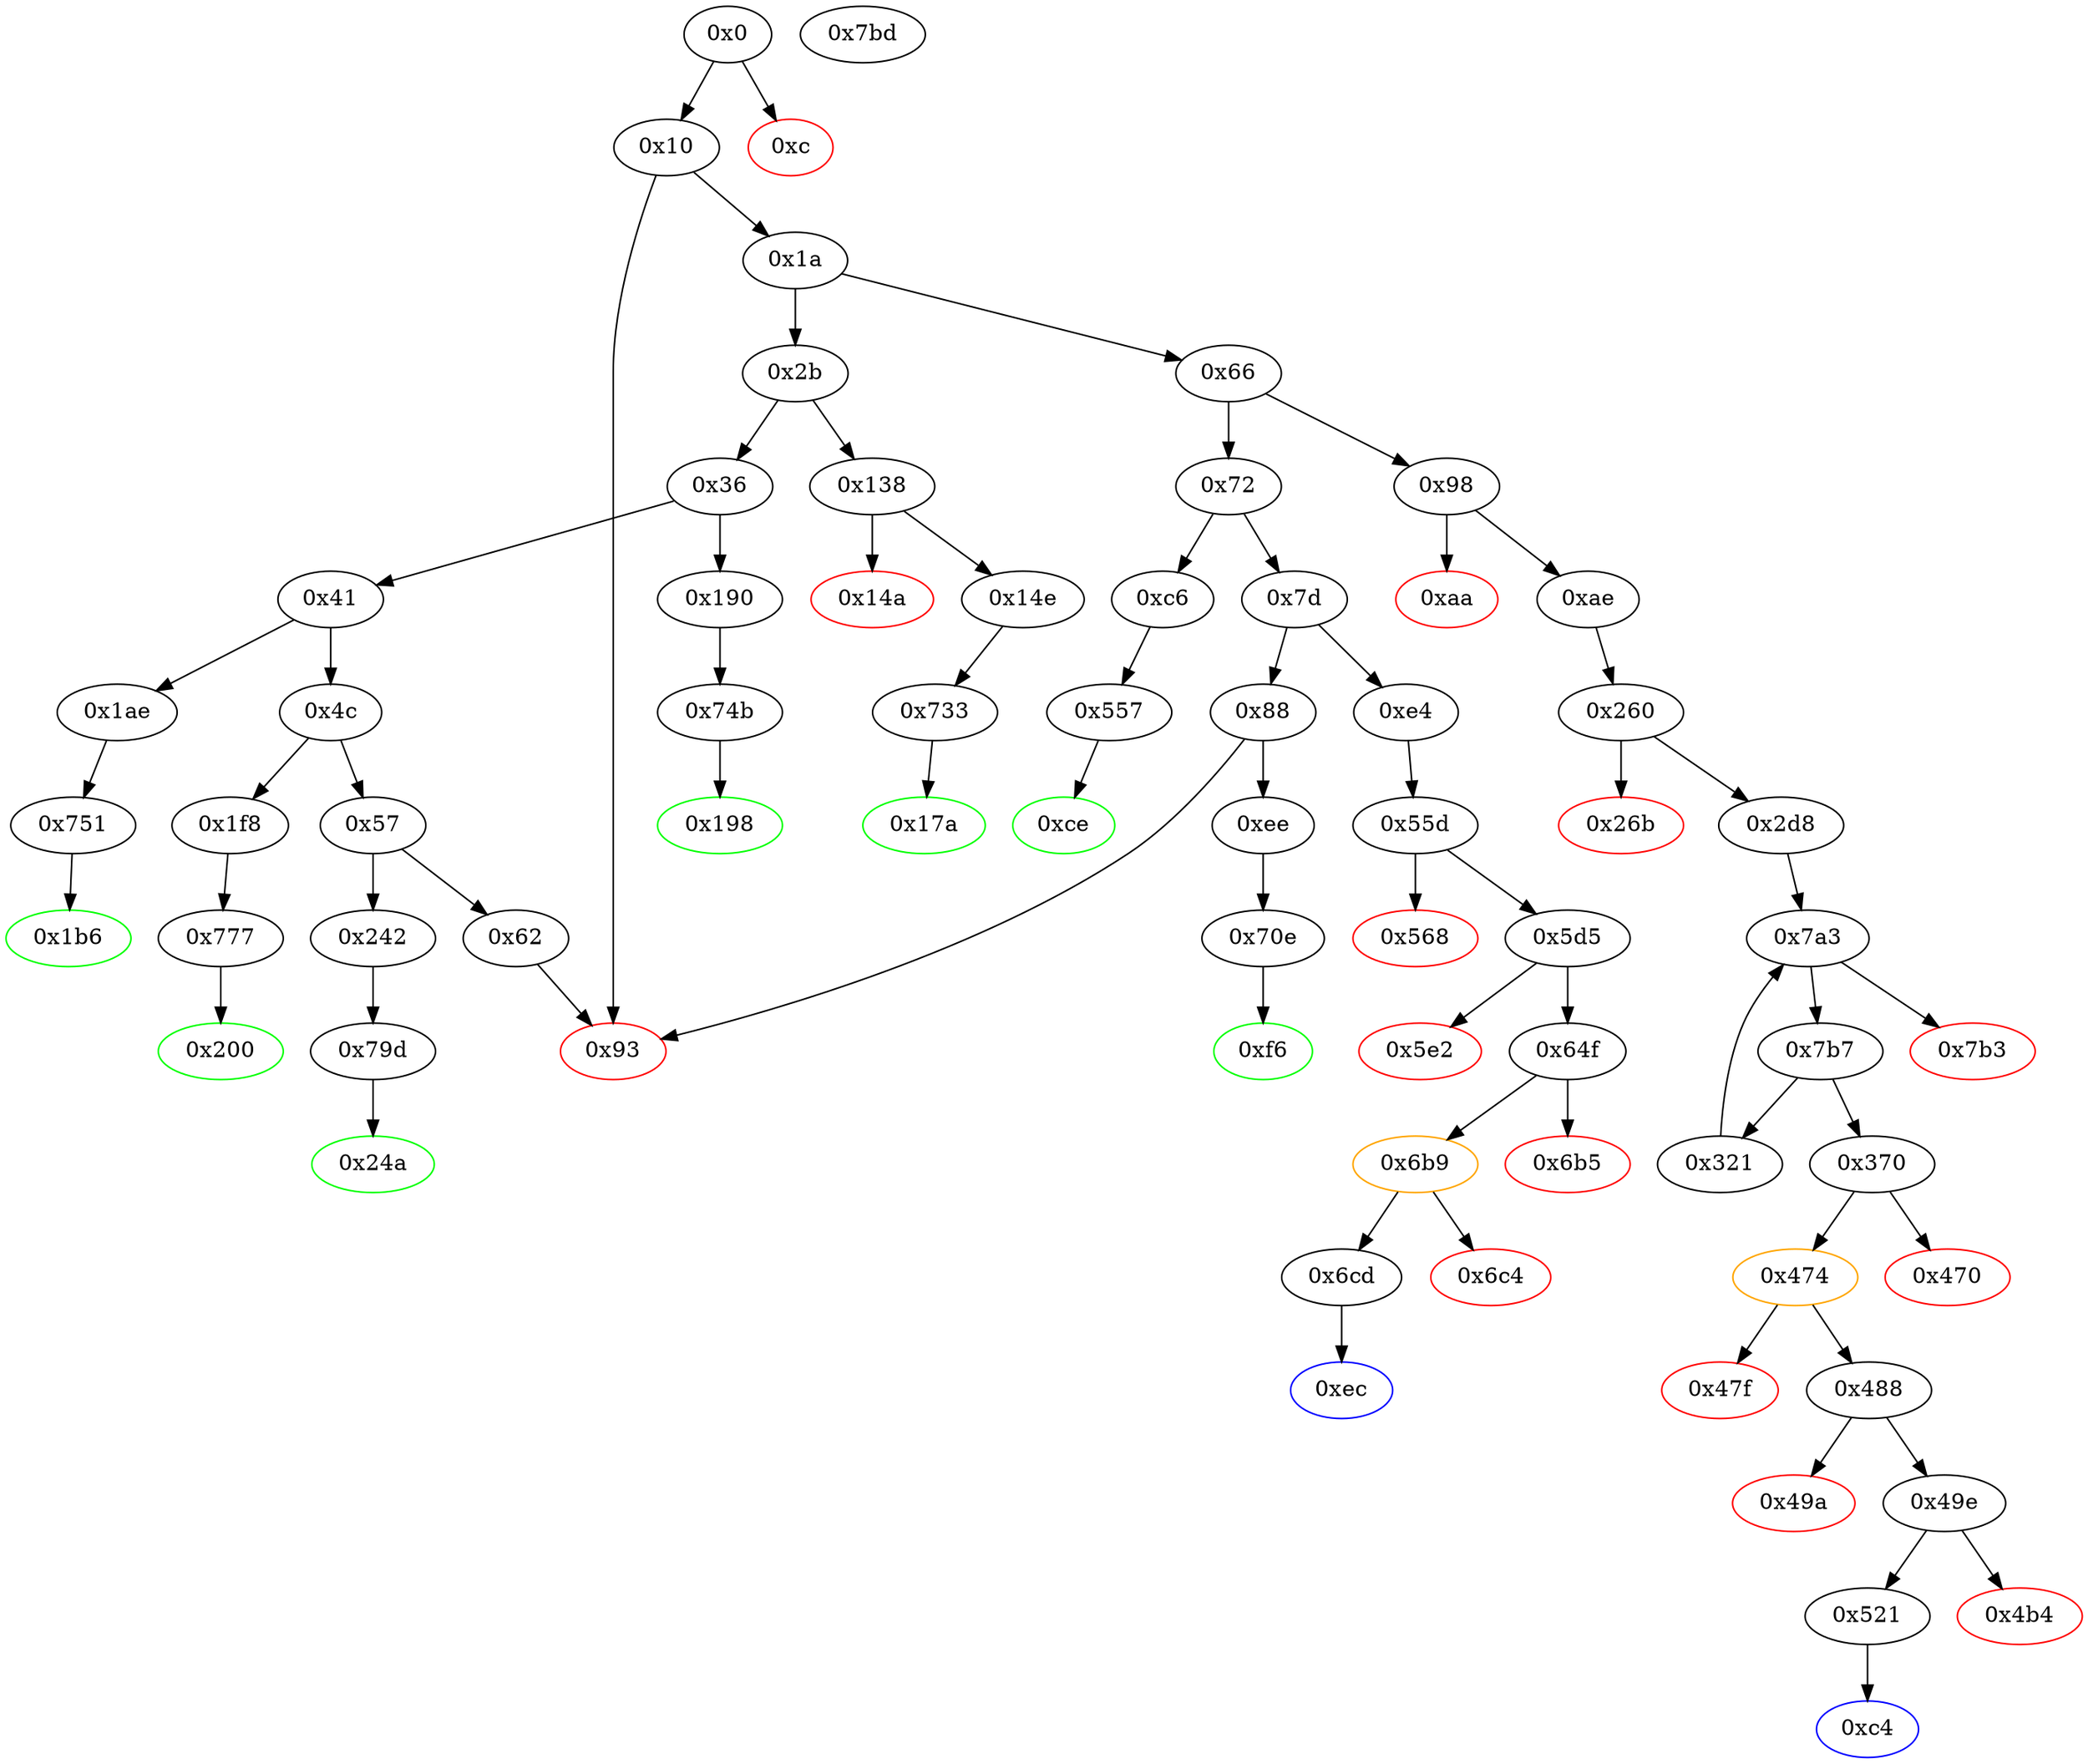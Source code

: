 strict digraph "" {
"0x93" [color=red, fillcolor=white, id="0x93", style=filled, tooltip="Block 0x93\n[0x93:0x97]\n---\nPredecessors: [0x10, 0x62, 0x88]\nSuccessors: []\n---\n0x93 JUMPDEST\n0x94 PUSH1 0x0\n0x96 DUP1\n0x97 REVERT\n---\n0x93: JUMPDEST \n0x94: V45 = 0x0\n0x97: REVERT 0x0 0x0\n---\nEntry stack: [V13]\nStack pops: 0\nStack additions: []\nExit stack: [V13]\n\nDef sites:\nV13: {0x1a.0x1f}\n"];
"0x1f8" [fillcolor=white, id="0x1f8", style=filled, tooltip="Block 0x1f8\n[0x1f8:0x1ff]\n---\nPredecessors: [0x4c]\nSuccessors: [0x777]\n---\n0x1f8 JUMPDEST\n0x1f9 PUSH2 0x200\n0x1fc PUSH2 0x777\n0x1ff JUMP\n---\n0x1f8: JUMPDEST \n0x1f9: V129 = 0x200\n0x1fc: V130 = 0x777\n0x1ff: JUMP 0x777\n---\nEntry stack: [V13]\nStack pops: 0\nStack additions: [0x200]\nExit stack: [V13, 0x200]\n\nDef sites:\nV13: {0x1a.0x1f}\n"];
"0x6cd" [fillcolor=white, id="0x6cd", style=filled, tooltip="Block 0x6cd\n[0x6cd:0x70d]\n---\nPredecessors: [0x6b9]\nSuccessors: [0xec]\n---\n0x6cd JUMPDEST\n0x6ce POP\n0x6cf POP\n0x6d0 POP\n0x6d1 POP\n0x6d2 PUSH1 0x1\n0x6d4 PUSH1 0x4\n0x6d6 DUP2\n0x6d7 SWAP1\n0x6d8 SSTORE\n0x6d9 POP\n0x6da MSIZE\n0x6db PUSH2 0x120\n0x6de DUP2\n0x6df ADD\n0x6e0 PUSH1 0x40\n0x6e2 MSTORE\n0x6e3 PUSH1 0x20\n0x6e5 DUP2\n0x6e6 MSTORE\n0x6e7 PUSH1 0xe0\n0x6e9 PUSH1 0x20\n0x6eb DUP3\n0x6ec ADD\n0x6ed MSTORE\n0x6ee PUSH1 0xe0\n0x6f0 PUSH1 0x0\n0x6f2 PUSH1 0x40\n0x6f4 DUP4\n0x6f5 ADD\n0x6f6 CALLDATACOPY\n0x6f7 PUSH1 0x24\n0x6f9 CALLDATALOAD\n0x6fa PUSH1 0x4\n0x6fc CALLDATALOAD\n0x6fd CALLER\n0x6fe PUSH1 0x0\n0x700 CALLDATALOAD\n0x701 PUSH1 0xe0\n0x703 SHR\n0x704 PUSH1 0xe0\n0x706 SHL\n0x707 PUSH2 0x120\n0x70a DUP6\n0x70b LOG4\n0x70c POP\n0x70d JUMP\n---\n0x6cd: JUMPDEST \n0x6d2: V407 = 0x1\n0x6d4: V408 = 0x4\n0x6d8: S[0x4] = 0x1\n0x6da: V409 = MSIZE\n0x6db: V410 = 0x120\n0x6df: V411 = ADD V409 0x120\n0x6e0: V412 = 0x40\n0x6e2: M[0x40] = V411\n0x6e3: V413 = 0x20\n0x6e6: M[V409] = 0x20\n0x6e7: V414 = 0xe0\n0x6e9: V415 = 0x20\n0x6ec: V416 = ADD V409 0x20\n0x6ed: M[V416] = 0xe0\n0x6ee: V417 = 0xe0\n0x6f0: V418 = 0x0\n0x6f2: V419 = 0x40\n0x6f5: V420 = ADD V409 0x40\n0x6f6: CALLDATACOPY V420 0x0 0xe0\n0x6f7: V421 = 0x24\n0x6f9: V422 = CALLDATALOAD 0x24\n0x6fa: V423 = 0x4\n0x6fc: V424 = CALLDATALOAD 0x4\n0x6fd: V425 = CALLER\n0x6fe: V426 = 0x0\n0x700: V427 = CALLDATALOAD 0x0\n0x701: V428 = 0xe0\n0x703: V429 = SHR 0xe0 V427\n0x704: V430 = 0xe0\n0x706: V431 = SHL 0xe0 V429\n0x707: V432 = 0x120\n0x70b: LOG V409 0x120 V431 V425 V424 V422\n0x70d: JUMP 0xec\n---\nEntry stack: [V13, 0xec, V378, 0x69245009, V387, V400]\nStack pops: 5\nStack additions: []\nExit stack: [V13]\n\nDef sites:\nV13: {0x1a.0x1f}\n0xec: {0xe4.0xe5}\nV378: {0x64f.0x688}\n0x69245009: {0x64f.0x689}\nV387: {0x64f.0x69f}\nV400: {0x6b9.0x6bd}\n"];
"0x521" [fillcolor=white, id="0x521", style=filled, tooltip="Block 0x521\n[0x521:0x556]\n---\nPredecessors: [0x49e]\nSuccessors: [0xc4]\n---\n0x521 JUMPDEST\n0x522 MSIZE\n0x523 PUSH2 0x120\n0x526 DUP2\n0x527 ADD\n0x528 PUSH1 0x40\n0x52a MSTORE\n0x52b PUSH1 0x20\n0x52d DUP2\n0x52e MSTORE\n0x52f PUSH1 0xe0\n0x531 PUSH1 0x20\n0x533 DUP3\n0x534 ADD\n0x535 MSTORE\n0x536 PUSH1 0xe0\n0x538 PUSH1 0x0\n0x53a PUSH1 0x40\n0x53c DUP4\n0x53d ADD\n0x53e CALLDATACOPY\n0x53f PUSH1 0x24\n0x541 CALLDATALOAD\n0x542 PUSH1 0x4\n0x544 CALLDATALOAD\n0x545 CALLER\n0x546 PUSH1 0x0\n0x548 CALLDATALOAD\n0x549 PUSH1 0xe0\n0x54b SHR\n0x54c PUSH1 0xe0\n0x54e SHL\n0x54f PUSH2 0x120\n0x552 DUP6\n0x553 LOG4\n0x554 POP\n0x555 POP\n0x556 JUMP\n---\n0x521: JUMPDEST \n0x522: V297 = MSIZE\n0x523: V298 = 0x120\n0x527: V299 = ADD V297 0x120\n0x528: V300 = 0x40\n0x52a: M[0x40] = V299\n0x52b: V301 = 0x20\n0x52e: M[V297] = 0x20\n0x52f: V302 = 0xe0\n0x531: V303 = 0x20\n0x534: V304 = ADD V297 0x20\n0x535: M[V304] = 0xe0\n0x536: V305 = 0xe0\n0x538: V306 = 0x0\n0x53a: V307 = 0x40\n0x53d: V308 = ADD V297 0x40\n0x53e: CALLDATACOPY V308 0x0 0xe0\n0x53f: V309 = 0x24\n0x541: V310 = CALLDATALOAD 0x24\n0x542: V311 = 0x4\n0x544: V312 = CALLDATALOAD 0x4\n0x545: V313 = CALLER\n0x546: V314 = 0x0\n0x548: V315 = CALLDATALOAD 0x0\n0x549: V316 = 0xe0\n0x54b: V317 = SHR 0xe0 V315\n0x54c: V318 = 0xe0\n0x54e: V319 = SHL 0xe0 V317\n0x54f: V320 = 0x120\n0x553: LOG V297 0x120 V319 V313 V312 V310\n0x556: JUMP 0xc4\n---\nEntry stack: [V13, 0xc4, V56]\nStack pops: 2\nStack additions: []\nExit stack: [V13]\n\nDef sites:\nV13: {0x1a.0x1f}\n0xc4: {0x98.0x99}\nV56: {0xae.0xb4}\n"];
"0xf6" [color=green, fillcolor=white, id="0xf6", style=filled, tooltip="Block 0xf6\n[0xf6:0x137]\n---\nPredecessors: [0x70e]\nSuccessors: []\n---\n0xf6 JUMPDEST\n0xf7 PUSH1 0x40\n0xf9 MLOAD\n0xfa DUP1\n0xfb DUP3\n0xfc PUSH20 0xffffffffffffffffffffffffffffffffffffffff\n0x111 AND\n0x112 PUSH20 0xffffffffffffffffffffffffffffffffffffffff\n0x127 AND\n0x128 DUP2\n0x129 MSTORE\n0x12a PUSH1 0x20\n0x12c ADD\n0x12d SWAP2\n0x12e POP\n0x12f POP\n0x130 PUSH1 0x40\n0x132 MLOAD\n0x133 DUP1\n0x134 SWAP2\n0x135 SUB\n0x136 SWAP1\n0x137 RETURN\n---\n0xf6: JUMPDEST \n0xf7: V73 = 0x40\n0xf9: V74 = M[0x40]\n0xfc: V75 = 0xffffffffffffffffffffffffffffffffffffffff\n0x111: V76 = AND 0xffffffffffffffffffffffffffffffffffffffff V439\n0x112: V77 = 0xffffffffffffffffffffffffffffffffffffffff\n0x127: V78 = AND 0xffffffffffffffffffffffffffffffffffffffff V76\n0x129: M[V74] = V78\n0x12a: V79 = 0x20\n0x12c: V80 = ADD 0x20 V74\n0x130: V81 = 0x40\n0x132: V82 = M[0x40]\n0x135: V83 = SUB V80 V82\n0x137: RETURN V82 V83\n---\nEntry stack: [V13, 0xf6, V439]\nStack pops: 1\nStack additions: []\nExit stack: [V13, 0xf6]\n\nDef sites:\nV13: {0x1a.0x1f}\n0xf6: {0xee.0xef}\nV439: {0x70e.0x730}\n"];
"0x24a" [color=green, fillcolor=white, id="0x24a", style=filled, tooltip="Block 0x24a\n[0x24a:0x25f]\n---\nPredecessors: [0x79d]\nSuccessors: []\n---\n0x24a JUMPDEST\n0x24b PUSH1 0x40\n0x24d MLOAD\n0x24e DUP1\n0x24f DUP3\n0x250 DUP2\n0x251 MSTORE\n0x252 PUSH1 0x20\n0x254 ADD\n0x255 SWAP2\n0x256 POP\n0x257 POP\n0x258 PUSH1 0x40\n0x25a MLOAD\n0x25b DUP1\n0x25c SWAP2\n0x25d SUB\n0x25e SWAP1\n0x25f RETURN\n---\n0x24a: JUMPDEST \n0x24b: V144 = 0x40\n0x24d: V145 = M[0x40]\n0x251: M[V145] = V467\n0x252: V146 = 0x20\n0x254: V147 = ADD 0x20 V145\n0x258: V148 = 0x40\n0x25a: V149 = M[0x40]\n0x25d: V150 = SUB V147 V149\n0x25f: RETURN V149 V150\n---\nEntry stack: [V13, 0x24a, V467]\nStack pops: 1\nStack additions: []\nExit stack: [V13, 0x24a]\n\nDef sites:\nV13: {0x1a.0x1f}\n0x24a: {0x242.0x243}\nV467: {0x79d.0x7a0}\n"];
"0x474" [color=orange, fillcolor=white, id="0x474", style=filled, tooltip="Block 0x474\n[0x474:0x47e]\n---\nPredecessors: [0x370]\nSuccessors: [0x47f, 0x488]\n---\n0x474 JUMPDEST\n0x475 POP\n0x476 GAS\n0x477 CALL\n0x478 ISZERO\n0x479 DUP1\n0x47a ISZERO\n0x47b PUSH2 0x488\n0x47e JUMPI\n---\n0x474: JUMPDEST \n0x476: V258 = GAS\n0x477: V259 = CALL V258 V215 0x0 V250 V251 V250 0x20\n0x478: V260 = ISZERO V259\n0x47a: V261 = ISZERO V260\n0x47b: V262 = 0x488\n0x47e: JUMPI 0x488 V261\n---\nEntry stack: [V13, 0xc4, V56, V215, 0x23b872dd, V247, 0x20, V250, V251, V250, 0x0, V215, V254]\nStack pops: 7\nStack additions: [V260]\nExit stack: [V13, 0xc4, V56, V215, 0x23b872dd, V247, V260]\n\nDef sites:\nV13: {0x1a.0x1f}\n0xc4: {0x98.0x99}\nV56: {0xae.0xb4}\nV215: {0x370.0x3ae}\n0x23b872dd: {0x370.0x3af}\nV247: {0x370.0x455}\n0x20: {0x370.0x45b}\nV250: {0x370.0x45f}\nV251: {0x370.0x462}\nV250: {0x370.0x45f}\n0x0: {0x370.0x464}\nV215: {0x370.0x3ae}\nV254: {0x370.0x469}\n"];
"0x0" [fillcolor=white, id="0x0", style=filled, tooltip="Block 0x0\n[0x0:0xb]\n---\nPredecessors: []\nSuccessors: [0xc, 0x10]\n---\n0x0 PUSH1 0x80\n0x2 PUSH1 0x40\n0x4 MSTORE\n0x5 CALLVALUE\n0x6 DUP1\n0x7 ISZERO\n0x8 PUSH2 0x10\n0xb JUMPI\n---\n0x0: V0 = 0x80\n0x2: V1 = 0x40\n0x4: M[0x40] = 0x80\n0x5: V2 = CALLVALUE\n0x7: V3 = ISZERO V2\n0x8: V4 = 0x10\n0xb: JUMPI 0x10 V3\n---\nEntry stack: []\nStack pops: 0\nStack additions: [V2]\nExit stack: [V2]\n\nDef sites:\n"];
"0x64f" [fillcolor=white, id="0x64f", style=filled, tooltip="Block 0x64f\n[0x64f:0x6b4]\n---\nPredecessors: [0x5d5]\nSuccessors: [0x6b5, 0x6b9]\n---\n0x64f JUMPDEST\n0x650 PUSH1 0x1\n0x652 PUSH1 0x0\n0x654 SWAP1\n0x655 SLOAD\n0x656 SWAP1\n0x657 PUSH2 0x100\n0x65a EXP\n0x65b SWAP1\n0x65c DIV\n0x65d PUSH20 0xffffffffffffffffffffffffffffffffffffffff\n0x672 AND\n0x673 PUSH20 0xffffffffffffffffffffffffffffffffffffffff\n0x688 AND\n0x689 PUSH4 0x69245009\n0x68e PUSH1 0x40\n0x690 MLOAD\n0x691 DUP2\n0x692 PUSH4 0xffffffff\n0x697 AND\n0x698 PUSH1 0xe0\n0x69a SHL\n0x69b DUP2\n0x69c MSTORE\n0x69d PUSH1 0x4\n0x69f ADD\n0x6a0 PUSH1 0x0\n0x6a2 PUSH1 0x40\n0x6a4 MLOAD\n0x6a5 DUP1\n0x6a6 DUP4\n0x6a7 SUB\n0x6a8 DUP2\n0x6a9 PUSH1 0x0\n0x6ab DUP8\n0x6ac DUP1\n0x6ad EXTCODESIZE\n0x6ae ISZERO\n0x6af DUP1\n0x6b0 ISZERO\n0x6b1 PUSH2 0x6b9\n0x6b4 JUMPI\n---\n0x64f: JUMPDEST \n0x650: V369 = 0x1\n0x652: V370 = 0x0\n0x655: V371 = S[0x1]\n0x657: V372 = 0x100\n0x65a: V373 = EXP 0x100 0x0\n0x65c: V374 = DIV V371 0x1\n0x65d: V375 = 0xffffffffffffffffffffffffffffffffffffffff\n0x672: V376 = AND 0xffffffffffffffffffffffffffffffffffffffff V374\n0x673: V377 = 0xffffffffffffffffffffffffffffffffffffffff\n0x688: V378 = AND 0xffffffffffffffffffffffffffffffffffffffff V376\n0x689: V379 = 0x69245009\n0x68e: V380 = 0x40\n0x690: V381 = M[0x40]\n0x692: V382 = 0xffffffff\n0x697: V383 = AND 0xffffffff 0x69245009\n0x698: V384 = 0xe0\n0x69a: V385 = SHL 0xe0 0x69245009\n0x69c: M[V381] = 0x6924500900000000000000000000000000000000000000000000000000000000\n0x69d: V386 = 0x4\n0x69f: V387 = ADD 0x4 V381\n0x6a0: V388 = 0x0\n0x6a2: V389 = 0x40\n0x6a4: V390 = M[0x40]\n0x6a7: V391 = SUB V387 V390\n0x6a9: V392 = 0x0\n0x6ad: V393 = EXTCODESIZE V378\n0x6ae: V394 = ISZERO V393\n0x6b0: V395 = ISZERO V394\n0x6b1: V396 = 0x6b9\n0x6b4: JUMPI 0x6b9 V395\n---\nEntry stack: [V13, 0xec]\nStack pops: 0\nStack additions: [V378, 0x69245009, V387, 0x0, V390, V391, V390, 0x0, V378, V394]\nExit stack: [V13, 0xec, V378, 0x69245009, V387, 0x0, V390, V391, V390, 0x0, V378, V394]\n\nDef sites:\nV13: {0x1a.0x1f}\n0xec: {0xe4.0xe5}\n"];
"0x138" [fillcolor=white, id="0x138", style=filled, tooltip="Block 0x138\n[0x138:0x149]\n---\nPredecessors: [0x2b]\nSuccessors: [0x14a, 0x14e]\n---\n0x138 JUMPDEST\n0x139 PUSH2 0x17a\n0x13c PUSH1 0x4\n0x13e DUP1\n0x13f CALLDATASIZE\n0x140 SUB\n0x141 PUSH1 0x20\n0x143 DUP2\n0x144 LT\n0x145 ISZERO\n0x146 PUSH2 0x14e\n0x149 JUMPI\n---\n0x138: JUMPDEST \n0x139: V84 = 0x17a\n0x13c: V85 = 0x4\n0x13f: V86 = CALLDATASIZE\n0x140: V87 = SUB V86 0x4\n0x141: V88 = 0x20\n0x144: V89 = LT V87 0x20\n0x145: V90 = ISZERO V89\n0x146: V91 = 0x14e\n0x149: JUMPI 0x14e V90\n---\nEntry stack: [V13]\nStack pops: 0\nStack additions: [0x17a, 0x4, V87]\nExit stack: [V13, 0x17a, 0x4, V87]\n\nDef sites:\nV13: {0x1a.0x1f}\n"];
"0x4b4" [color=red, fillcolor=white, id="0x4b4", style=filled, tooltip="Block 0x4b4\n[0x4b4:0x520]\n---\nPredecessors: [0x49e]\nSuccessors: []\n---\n0x4b4 PUSH1 0x40\n0x4b6 MLOAD\n0x4b7 PUSH32 0x8c379a000000000000000000000000000000000000000000000000000000000\n0x4d8 DUP2\n0x4d9 MSTORE\n0x4da PUSH1 0x4\n0x4dc ADD\n0x4dd DUP1\n0x4de DUP1\n0x4df PUSH1 0x20\n0x4e1 ADD\n0x4e2 DUP3\n0x4e3 DUP2\n0x4e4 SUB\n0x4e5 DUP3\n0x4e6 MSTORE\n0x4e7 PUSH1 0x13\n0x4e9 DUP2\n0x4ea MSTORE\n0x4eb PUSH1 0x20\n0x4ed ADD\n0x4ee DUP1\n0x4ef PUSH32 0x65736d2f7472616e736665722d6661696c656400000000000000000000000000\n0x510 DUP2\n0x511 MSTORE\n0x512 POP\n0x513 PUSH1 0x20\n0x515 ADD\n0x516 SWAP2\n0x517 POP\n0x518 POP\n0x519 PUSH1 0x40\n0x51b MLOAD\n0x51c DUP1\n0x51d SWAP2\n0x51e SUB\n0x51f SWAP1\n0x520 REVERT\n---\n0x4b4: V280 = 0x40\n0x4b6: V281 = M[0x40]\n0x4b7: V282 = 0x8c379a000000000000000000000000000000000000000000000000000000000\n0x4d9: M[V281] = 0x8c379a000000000000000000000000000000000000000000000000000000000\n0x4da: V283 = 0x4\n0x4dc: V284 = ADD 0x4 V281\n0x4df: V285 = 0x20\n0x4e1: V286 = ADD 0x20 V284\n0x4e4: V287 = SUB V286 V284\n0x4e6: M[V284] = V287\n0x4e7: V288 = 0x13\n0x4ea: M[V286] = 0x13\n0x4eb: V289 = 0x20\n0x4ed: V290 = ADD 0x20 V286\n0x4ef: V291 = 0x65736d2f7472616e736665722d6661696c656400000000000000000000000000\n0x511: M[V290] = 0x65736d2f7472616e736665722d6661696c656400000000000000000000000000\n0x513: V292 = 0x20\n0x515: V293 = ADD 0x20 V290\n0x519: V294 = 0x40\n0x51b: V295 = M[0x40]\n0x51e: V296 = SUB V293 V295\n0x520: REVERT V295 V296\n---\nEntry stack: [V13, 0xc4, V56]\nStack pops: 0\nStack additions: []\nExit stack: [V13, 0xc4, V56]\n\nDef sites:\nV13: {0x1a.0x1f}\n0xc4: {0x98.0x99}\nV56: {0xae.0xb4}\n"];
"0x72" [fillcolor=white, id="0x72", style=filled, tooltip="Block 0x72\n[0x72:0x7c]\n---\nPredecessors: [0x66]\nSuccessors: [0x7d, 0xc6]\n---\n0x72 DUP1\n0x73 PUSH4 0x37be827d\n0x78 EQ\n0x79 PUSH2 0xc6\n0x7c JUMPI\n---\n0x73: V36 = 0x37be827d\n0x78: V37 = EQ 0x37be827d V13\n0x79: V38 = 0xc6\n0x7c: JUMPI 0xc6 V37\n---\nEntry stack: [V13]\nStack pops: 1\nStack additions: [S0]\nExit stack: [V13]\n\nDef sites:\nV13: {0x1a.0x1f}\n"];
"0x7bd" [fillcolor=white, id="0x7bd", style=filled, tooltip="Block 0x7bd\n[0x7bd:0x7f1]\n---\nPredecessors: []\nSuccessors: []\n---\n0x7bd INVALID\n0x7be LOG2\n0x7bf PUSH6 0x627a7a723158\n0x7c6 SHA3\n0x7c7 DUP10\n0x7c8 MISSING 0xc5\n0x7c9 CALLER\n0x7ca LT\n0x7cb INVALID\n0x7cc MISSING 0xae\n0x7cd MISSING 0x5c\n0x7ce SAR\n0x7cf MISSING 0x4b\n0x7d0 SLT\n0x7d1 MISSING 0xa6\n0x7d2 MISSING 0xcf\n0x7d3 MISSING 0x22\n0x7d4 LT\n0x7d5 SWAP9\n0x7d6 MISSING 0xd\n0x7d7 MISSING 0xdf\n0x7d8 MISSING 0xa9\n0x7d9 MISSING 0xf7\n0x7da DUP13\n0x7db MISSING 0xd9\n0x7dc MISSING 0x49\n0x7dd PUSH18 0x4496f7b196d236df0564736f6c634300050c\n0x7f0 STOP\n0x7f1 ORIGIN\n---\n0x7bd: INVALID \n0x7be: LOG S0 S1 S2 S3\n0x7bf: V474 = 0x627a7a723158\n0x7c6: V475 = SHA3 0x627a7a723158 S4\n0x7c8: MISSING 0xc5\n0x7c9: V476 = CALLER\n0x7ca: V477 = LT V476 S0\n0x7cb: INVALID \n0x7cc: MISSING 0xae\n0x7cd: MISSING 0x5c\n0x7ce: V478 = SAR S0 S1\n0x7cf: MISSING 0x4b\n0x7d0: V479 = SLT S0 S1\n0x7d1: MISSING 0xa6\n0x7d2: MISSING 0xcf\n0x7d3: MISSING 0x22\n0x7d4: V480 = LT S0 S1\n0x7d6: MISSING 0xd\n0x7d7: MISSING 0xdf\n0x7d8: MISSING 0xa9\n0x7d9: MISSING 0xf7\n0x7db: MISSING 0xd9\n0x7dc: MISSING 0x49\n0x7dd: V481 = 0x4496f7b196d236df0564736f6c634300050c\n0x7f0: STOP \n0x7f1: V482 = ORIGIN\n---\nEntry stack: []\nStack pops: 0\nStack additions: [S13, V475, S5, S6, S7, S8, S9, S10, S11, S12, S13, V477, V478, V479, S10, S2, S3, S4, S5, S6, S7, S8, S9, V480, S12, S0, S1, S2, S3, S4, S5, S6, S7, S8, S9, S10, S11, S12, 0x4496f7b196d236df0564736f6c634300050c, V482]\nExit stack: []\n\nDef sites:\n"];
"0x41" [fillcolor=white, id="0x41", style=filled, tooltip="Block 0x41\n[0x41:0x4b]\n---\nPredecessors: [0x36]\nSuccessors: [0x4c, 0x1ae]\n---\n0x41 DUP1\n0x42 PUSH4 0xefbe1c1c\n0x47 EQ\n0x48 PUSH2 0x1ae\n0x4b JUMPI\n---\n0x42: V23 = 0xefbe1c1c\n0x47: V24 = EQ 0xefbe1c1c V13\n0x48: V25 = 0x1ae\n0x4b: JUMPI 0x1ae V24\n---\nEntry stack: [V13]\nStack pops: 1\nStack additions: [S0]\nExit stack: [V13]\n\nDef sites:\nV13: {0x1a.0x1f}\n"];
"0xee" [fillcolor=white, id="0xee", style=filled, tooltip="Block 0xee\n[0xee:0xf5]\n---\nPredecessors: [0x88]\nSuccessors: [0x70e]\n---\n0xee JUMPDEST\n0xef PUSH2 0xf6\n0xf2 PUSH2 0x70e\n0xf5 JUMP\n---\n0xee: JUMPDEST \n0xef: V71 = 0xf6\n0xf2: V72 = 0x70e\n0xf5: JUMP 0x70e\n---\nEntry stack: [V13]\nStack pops: 0\nStack additions: [0xf6]\nExit stack: [V13, 0xf6]\n\nDef sites:\nV13: {0x1a.0x1f}\n"];
"0x7b7" [fillcolor=white, id="0x7b7", style=filled, tooltip="Block 0x7b7\n[0x7b7:0x7bc]\n---\nPredecessors: [0x7a3]\nSuccessors: [0x321, 0x370]\n---\n0x7b7 JUMPDEST\n0x7b8 SWAP3\n0x7b9 SWAP2\n0x7ba POP\n0x7bb POP\n0x7bc JUMP\n---\n0x7b7: JUMPDEST \n0x7bc: JUMP {0x321, 0x370}\n---\nEntry stack: [V13, 0xc4, V56, {0x321, 0x370}, S2, V56, V469]\nStack pops: 4\nStack additions: [S0]\nExit stack: [V13, 0xc4, V56, V469]\n\nDef sites:\nV13: {0x1a.0x1f}\n0xc4: {0x98.0x99}\nV56: {0xae.0xb4}\n{0x321, 0x370}: {0x321.0x365, 0x2d8.0x2d9}\nS2: {0x321.0x36a, 0x2d8.0x31b}\nV56: {0xae.0xb4}\nV469: {0x7a3.0x7a8}\n"];
"0x557" [fillcolor=white, id="0x557", style=filled, tooltip="Block 0x557\n[0x557:0x55c]\n---\nPredecessors: [0xc6]\nSuccessors: [0xce]\n---\n0x557 JUMPDEST\n0x558 PUSH1 0x6\n0x55a SLOAD\n0x55b DUP2\n0x55c JUMP\n---\n0x557: JUMPDEST \n0x558: V321 = 0x6\n0x55a: V322 = S[0x6]\n0x55c: JUMP 0xce\n---\nEntry stack: [V13, 0xce]\nStack pops: 1\nStack additions: [S0, V322]\nExit stack: [V13, 0xce, V322]\n\nDef sites:\nV13: {0x1a.0x1f}\n0xce: {0xc6.0xc7}\n"];
"0x17a" [color=green, fillcolor=white, id="0x17a", style=filled, tooltip="Block 0x17a\n[0x17a:0x18f]\n---\nPredecessors: [0x733]\nSuccessors: []\n---\n0x17a JUMPDEST\n0x17b PUSH1 0x40\n0x17d MLOAD\n0x17e DUP1\n0x17f DUP3\n0x180 DUP2\n0x181 MSTORE\n0x182 PUSH1 0x20\n0x184 ADD\n0x185 SWAP2\n0x186 POP\n0x187 POP\n0x188 PUSH1 0x40\n0x18a MLOAD\n0x18b DUP1\n0x18c SWAP2\n0x18d SUB\n0x18e SWAP1\n0x18f RETURN\n---\n0x17a: JUMPDEST \n0x17b: V100 = 0x40\n0x17d: V101 = M[0x40]\n0x181: M[V101] = V447\n0x182: V102 = 0x20\n0x184: V103 = ADD 0x20 V101\n0x188: V104 = 0x40\n0x18a: V105 = M[0x40]\n0x18d: V106 = SUB V103 V105\n0x18f: RETURN V105 V106\n---\nEntry stack: [V13, 0x17a, V447]\nStack pops: 1\nStack additions: []\nExit stack: [V13, 0x17a]\n\nDef sites:\nV13: {0x1a.0x1f}\n0x17a: {0x138.0x139}\nV447: {0x733.0x748}\n"];
"0x751" [fillcolor=white, id="0x751", style=filled, tooltip="Block 0x751\n[0x751:0x776]\n---\nPredecessors: [0x1ae]\nSuccessors: [0x1b6]\n---\n0x751 JUMPDEST\n0x752 PUSH1 0x1\n0x754 PUSH1 0x0\n0x756 SWAP1\n0x757 SLOAD\n0x758 SWAP1\n0x759 PUSH2 0x100\n0x75c EXP\n0x75d SWAP1\n0x75e DIV\n0x75f PUSH20 0xffffffffffffffffffffffffffffffffffffffff\n0x774 AND\n0x775 DUP2\n0x776 JUMP\n---\n0x751: JUMPDEST \n0x752: V450 = 0x1\n0x754: V451 = 0x0\n0x757: V452 = S[0x1]\n0x759: V453 = 0x100\n0x75c: V454 = EXP 0x100 0x0\n0x75e: V455 = DIV V452 0x1\n0x75f: V456 = 0xffffffffffffffffffffffffffffffffffffffff\n0x774: V457 = AND 0xffffffffffffffffffffffffffffffffffffffff V455\n0x776: JUMP 0x1b6\n---\nEntry stack: [V13, 0x1b6]\nStack pops: 1\nStack additions: [S0, V457]\nExit stack: [V13, 0x1b6, V457]\n\nDef sites:\nV13: {0x1a.0x1f}\n0x1b6: {0x1ae.0x1af}\n"];
"0x370" [fillcolor=white, id="0x370", style=filled, tooltip="Block 0x370\n[0x370:0x46f]\n---\nPredecessors: [0x7b7]\nSuccessors: [0x470, 0x474]\n---\n0x370 JUMPDEST\n0x371 PUSH1 0x6\n0x373 DUP2\n0x374 SWAP1\n0x375 SSTORE\n0x376 POP\n0x377 PUSH1 0x0\n0x379 DUP1\n0x37a SWAP1\n0x37b SLOAD\n0x37c SWAP1\n0x37d PUSH2 0x100\n0x380 EXP\n0x381 SWAP1\n0x382 DIV\n0x383 PUSH20 0xffffffffffffffffffffffffffffffffffffffff\n0x398 AND\n0x399 PUSH20 0xffffffffffffffffffffffffffffffffffffffff\n0x3ae AND\n0x3af PUSH4 0x23b872dd\n0x3b4 CALLER\n0x3b5 PUSH1 0x2\n0x3b7 PUSH1 0x0\n0x3b9 SWAP1\n0x3ba SLOAD\n0x3bb SWAP1\n0x3bc PUSH2 0x100\n0x3bf EXP\n0x3c0 SWAP1\n0x3c1 DIV\n0x3c2 PUSH20 0xffffffffffffffffffffffffffffffffffffffff\n0x3d7 AND\n0x3d8 DUP5\n0x3d9 PUSH1 0x40\n0x3db MLOAD\n0x3dc DUP5\n0x3dd PUSH4 0xffffffff\n0x3e2 AND\n0x3e3 PUSH1 0xe0\n0x3e5 SHL\n0x3e6 DUP2\n0x3e7 MSTORE\n0x3e8 PUSH1 0x4\n0x3ea ADD\n0x3eb DUP1\n0x3ec DUP5\n0x3ed PUSH20 0xffffffffffffffffffffffffffffffffffffffff\n0x402 AND\n0x403 PUSH20 0xffffffffffffffffffffffffffffffffffffffff\n0x418 AND\n0x419 DUP2\n0x41a MSTORE\n0x41b PUSH1 0x20\n0x41d ADD\n0x41e DUP4\n0x41f PUSH20 0xffffffffffffffffffffffffffffffffffffffff\n0x434 AND\n0x435 PUSH20 0xffffffffffffffffffffffffffffffffffffffff\n0x44a AND\n0x44b DUP2\n0x44c MSTORE\n0x44d PUSH1 0x20\n0x44f ADD\n0x450 DUP3\n0x451 DUP2\n0x452 MSTORE\n0x453 PUSH1 0x20\n0x455 ADD\n0x456 SWAP4\n0x457 POP\n0x458 POP\n0x459 POP\n0x45a POP\n0x45b PUSH1 0x20\n0x45d PUSH1 0x40\n0x45f MLOAD\n0x460 DUP1\n0x461 DUP4\n0x462 SUB\n0x463 DUP2\n0x464 PUSH1 0x0\n0x466 DUP8\n0x467 DUP1\n0x468 EXTCODESIZE\n0x469 ISZERO\n0x46a DUP1\n0x46b ISZERO\n0x46c PUSH2 0x474\n0x46f JUMPI\n---\n0x370: JUMPDEST \n0x371: V206 = 0x6\n0x375: S[0x6] = S0\n0x377: V207 = 0x0\n0x37b: V208 = S[0x0]\n0x37d: V209 = 0x100\n0x380: V210 = EXP 0x100 0x0\n0x382: V211 = DIV V208 0x1\n0x383: V212 = 0xffffffffffffffffffffffffffffffffffffffff\n0x398: V213 = AND 0xffffffffffffffffffffffffffffffffffffffff V211\n0x399: V214 = 0xffffffffffffffffffffffffffffffffffffffff\n0x3ae: V215 = AND 0xffffffffffffffffffffffffffffffffffffffff V213\n0x3af: V216 = 0x23b872dd\n0x3b4: V217 = CALLER\n0x3b5: V218 = 0x2\n0x3b7: V219 = 0x0\n0x3ba: V220 = S[0x2]\n0x3bc: V221 = 0x100\n0x3bf: V222 = EXP 0x100 0x0\n0x3c1: V223 = DIV V220 0x1\n0x3c2: V224 = 0xffffffffffffffffffffffffffffffffffffffff\n0x3d7: V225 = AND 0xffffffffffffffffffffffffffffffffffffffff V223\n0x3d9: V226 = 0x40\n0x3db: V227 = M[0x40]\n0x3dd: V228 = 0xffffffff\n0x3e2: V229 = AND 0xffffffff 0x23b872dd\n0x3e3: V230 = 0xe0\n0x3e5: V231 = SHL 0xe0 0x23b872dd\n0x3e7: M[V227] = 0x23b872dd00000000000000000000000000000000000000000000000000000000\n0x3e8: V232 = 0x4\n0x3ea: V233 = ADD 0x4 V227\n0x3ed: V234 = 0xffffffffffffffffffffffffffffffffffffffff\n0x402: V235 = AND 0xffffffffffffffffffffffffffffffffffffffff V217\n0x403: V236 = 0xffffffffffffffffffffffffffffffffffffffff\n0x418: V237 = AND 0xffffffffffffffffffffffffffffffffffffffff V235\n0x41a: M[V233] = V237\n0x41b: V238 = 0x20\n0x41d: V239 = ADD 0x20 V233\n0x41f: V240 = 0xffffffffffffffffffffffffffffffffffffffff\n0x434: V241 = AND 0xffffffffffffffffffffffffffffffffffffffff V225\n0x435: V242 = 0xffffffffffffffffffffffffffffffffffffffff\n0x44a: V243 = AND 0xffffffffffffffffffffffffffffffffffffffff V241\n0x44c: M[V239] = V243\n0x44d: V244 = 0x20\n0x44f: V245 = ADD 0x20 V239\n0x452: M[V245] = V56\n0x453: V246 = 0x20\n0x455: V247 = ADD 0x20 V245\n0x45b: V248 = 0x20\n0x45d: V249 = 0x40\n0x45f: V250 = M[0x40]\n0x462: V251 = SUB V247 V250\n0x464: V252 = 0x0\n0x468: V253 = EXTCODESIZE V215\n0x469: V254 = ISZERO V253\n0x46b: V255 = ISZERO V254\n0x46c: V256 = 0x474\n0x46f: JUMPI 0x474 V255\n---\nEntry stack: [V13, 0xc4, V56, S0]\nStack pops: 2\nStack additions: [S1, V215, 0x23b872dd, V247, 0x20, V250, V251, V250, 0x0, V215, V254]\nExit stack: [V13, 0xc4, V56, V215, 0x23b872dd, V247, 0x20, V250, V251, V250, 0x0, V215, V254]\n\nDef sites:\nV13: {0x1a.0x1f}\n0xc4: {0x98.0x99}\nV56: {0xae.0xb4}\nS0: {0x7a3_0x2d8.0x7a8, 0x7a3_0x321.0x7a8}\n"];
"0x2b" [fillcolor=white, id="0x2b", style=filled, tooltip="Block 0x2b\n[0x2b:0x35]\n---\nPredecessors: [0x1a]\nSuccessors: [0x36, 0x138]\n---\n0x2b DUP1\n0x2c PUSH4 0x7e459c60\n0x31 EQ\n0x32 PUSH2 0x138\n0x35 JUMPI\n---\n0x2c: V17 = 0x7e459c60\n0x31: V18 = EQ 0x7e459c60 V13\n0x32: V19 = 0x138\n0x35: JUMPI 0x138 V18\n---\nEntry stack: [V13]\nStack pops: 1\nStack additions: [S0]\nExit stack: [V13]\n\nDef sites:\nV13: {0x1a.0x1f}\n"];
"0xc" [color=red, fillcolor=white, id="0xc", style=filled, tooltip="Block 0xc\n[0xc:0xf]\n---\nPredecessors: [0x0]\nSuccessors: []\n---\n0xc PUSH1 0x0\n0xe DUP1\n0xf REVERT\n---\n0xc: V5 = 0x0\n0xf: REVERT 0x0 0x0\n---\nEntry stack: [V2]\nStack pops: 0\nStack additions: []\nExit stack: [V2]\n\nDef sites:\nV2: {0x0.0x5}\n"];
"0xc4" [color=blue, fillcolor=white, id="0xc4", style=filled, tooltip="Block 0xc4\n[0xc4:0xc5]\n---\nPredecessors: [0x521]\nSuccessors: []\n---\n0xc4 JUMPDEST\n0xc5 STOP\n---\n0xc4: JUMPDEST \n0xc5: STOP \n---\nEntry stack: [V13]\nStack pops: 0\nStack additions: []\nExit stack: [V13]\n\nDef sites:\nV13: {0x1a.0x1f}\n"];
"0xc6" [fillcolor=white, id="0xc6", style=filled, tooltip="Block 0xc6\n[0xc6:0xcd]\n---\nPredecessors: [0x72]\nSuccessors: [0x557]\n---\n0xc6 JUMPDEST\n0xc7 PUSH2 0xce\n0xca PUSH2 0x557\n0xcd JUMP\n---\n0xc6: JUMPDEST \n0xc7: V60 = 0xce\n0xca: V61 = 0x557\n0xcd: JUMP 0x557\n---\nEntry stack: [V13]\nStack pops: 0\nStack additions: [0xce]\nExit stack: [V13, 0xce]\n\nDef sites:\nV13: {0x1a.0x1f}\n"];
"0x5d5" [fillcolor=white, id="0x5d5", style=filled, tooltip="Block 0x5d5\n[0x5d5:0x5e1]\n---\nPredecessors: [0x55d]\nSuccessors: [0x5e2, 0x64f]\n---\n0x5d5 JUMPDEST\n0x5d6 PUSH1 0x3\n0x5d8 SLOAD\n0x5d9 PUSH1 0x6\n0x5db SLOAD\n0x5dc LT\n0x5dd ISZERO\n0x5de PUSH2 0x64f\n0x5e1 JUMPI\n---\n0x5d5: JUMPDEST \n0x5d6: V345 = 0x3\n0x5d8: V346 = S[0x3]\n0x5d9: V347 = 0x6\n0x5db: V348 = S[0x6]\n0x5dc: V349 = LT V348 V346\n0x5dd: V350 = ISZERO V349\n0x5de: V351 = 0x64f\n0x5e1: JUMPI 0x64f V350\n---\nEntry stack: [V13, 0xec]\nStack pops: 0\nStack additions: []\nExit stack: [V13, 0xec]\n\nDef sites:\nV13: {0x1a.0x1f}\n0xec: {0xe4.0xe5}\n"];
"0x190" [fillcolor=white, id="0x190", style=filled, tooltip="Block 0x190\n[0x190:0x197]\n---\nPredecessors: [0x36]\nSuccessors: [0x74b]\n---\n0x190 JUMPDEST\n0x191 PUSH2 0x198\n0x194 PUSH2 0x74b\n0x197 JUMP\n---\n0x190: JUMPDEST \n0x191: V107 = 0x198\n0x194: V108 = 0x74b\n0x197: JUMP 0x74b\n---\nEntry stack: [V13]\nStack pops: 0\nStack additions: [0x198]\nExit stack: [V13, 0x198]\n\nDef sites:\nV13: {0x1a.0x1f}\n"];
"0xce" [color=green, fillcolor=white, id="0xce", style=filled, tooltip="Block 0xce\n[0xce:0xe3]\n---\nPredecessors: [0x557]\nSuccessors: []\n---\n0xce JUMPDEST\n0xcf PUSH1 0x40\n0xd1 MLOAD\n0xd2 DUP1\n0xd3 DUP3\n0xd4 DUP2\n0xd5 MSTORE\n0xd6 PUSH1 0x20\n0xd8 ADD\n0xd9 SWAP2\n0xda POP\n0xdb POP\n0xdc PUSH1 0x40\n0xde MLOAD\n0xdf DUP1\n0xe0 SWAP2\n0xe1 SUB\n0xe2 SWAP1\n0xe3 RETURN\n---\n0xce: JUMPDEST \n0xcf: V62 = 0x40\n0xd1: V63 = M[0x40]\n0xd5: M[V63] = V322\n0xd6: V64 = 0x20\n0xd8: V65 = ADD 0x20 V63\n0xdc: V66 = 0x40\n0xde: V67 = M[0x40]\n0xe1: V68 = SUB V65 V67\n0xe3: RETURN V67 V68\n---\nEntry stack: [V13, 0xce, V322]\nStack pops: 1\nStack additions: []\nExit stack: [V13, 0xce]\n\nDef sites:\nV13: {0x1a.0x1f}\n0xce: {0xc6.0xc7}\nV322: {0x557.0x55a}\n"];
"0x242" [fillcolor=white, id="0x242", style=filled, tooltip="Block 0x242\n[0x242:0x249]\n---\nPredecessors: [0x57]\nSuccessors: [0x79d]\n---\n0x242 JUMPDEST\n0x243 PUSH2 0x24a\n0x246 PUSH2 0x79d\n0x249 JUMP\n---\n0x242: JUMPDEST \n0x243: V142 = 0x24a\n0x246: V143 = 0x79d\n0x249: JUMP 0x79d\n---\nEntry stack: [V13]\nStack pops: 0\nStack additions: [0x24a]\nExit stack: [V13, 0x24a]\n\nDef sites:\nV13: {0x1a.0x1f}\n"];
"0x49a" [color=red, fillcolor=white, id="0x49a", style=filled, tooltip="Block 0x49a\n[0x49a:0x49d]\n---\nPredecessors: [0x488]\nSuccessors: []\n---\n0x49a PUSH1 0x0\n0x49c DUP1\n0x49d REVERT\n---\n0x49a: V274 = 0x0\n0x49d: REVERT 0x0 0x0\n---\nEntry stack: [V13, 0xc4, V56, V268, V269]\nStack pops: 0\nStack additions: []\nExit stack: [V13, 0xc4, V56, V268, V269]\n\nDef sites:\nV13: {0x1a.0x1f}\n0xc4: {0x98.0x99}\nV56: {0xae.0xb4}\nV268: {0x488.0x48f}\nV269: {0x488.0x490}\n"];
"0x260" [fillcolor=white, id="0x260", style=filled, tooltip="Block 0x260\n[0x260:0x26a]\n---\nPredecessors: [0xae]\nSuccessors: [0x26b, 0x2d8]\n---\n0x260 JUMPDEST\n0x261 PUSH1 0x0\n0x263 PUSH1 0x4\n0x265 SLOAD\n0x266 EQ\n0x267 PUSH2 0x2d8\n0x26a JUMPI\n---\n0x260: JUMPDEST \n0x261: V151 = 0x0\n0x263: V152 = 0x4\n0x265: V153 = S[0x4]\n0x266: V154 = EQ V153 0x0\n0x267: V155 = 0x2d8\n0x26a: JUMPI 0x2d8 V154\n---\nEntry stack: [V13, 0xc4, V56]\nStack pops: 0\nStack additions: []\nExit stack: [V13, 0xc4, V56]\n\nDef sites:\nV13: {0x1a.0x1f}\n0xc4: {0x98.0x99}\nV56: {0xae.0xb4}\n"];
"0x470" [color=red, fillcolor=white, id="0x470", style=filled, tooltip="Block 0x470\n[0x470:0x473]\n---\nPredecessors: [0x370]\nSuccessors: []\n---\n0x470 PUSH1 0x0\n0x472 DUP1\n0x473 REVERT\n---\n0x470: V257 = 0x0\n0x473: REVERT 0x0 0x0\n---\nEntry stack: [V13, 0xc4, V56, V215, 0x23b872dd, V247, 0x20, V250, V251, V250, 0x0, V215, V254]\nStack pops: 0\nStack additions: []\nExit stack: [V13, 0xc4, V56, V215, 0x23b872dd, V247, 0x20, V250, V251, V250, 0x0, V215, V254]\n\nDef sites:\nV13: {0x1a.0x1f}\n0xc4: {0x98.0x99}\nV56: {0xae.0xb4}\nV215: {0x370.0x3ae}\n0x23b872dd: {0x370.0x3af}\nV247: {0x370.0x455}\n0x20: {0x370.0x45b}\nV250: {0x370.0x45f}\nV251: {0x370.0x462}\nV250: {0x370.0x45f}\n0x0: {0x370.0x464}\nV215: {0x370.0x3ae}\nV254: {0x370.0x469}\n"];
"0x4c" [fillcolor=white, id="0x4c", style=filled, tooltip="Block 0x4c\n[0x4c:0x56]\n---\nPredecessors: [0x41]\nSuccessors: [0x57, 0x1f8]\n---\n0x4c DUP1\n0x4d PUSH4 0xf03c7c6e\n0x52 EQ\n0x53 PUSH2 0x1f8\n0x56 JUMPI\n---\n0x4d: V26 = 0xf03c7c6e\n0x52: V27 = EQ 0xf03c7c6e V13\n0x53: V28 = 0x1f8\n0x56: JUMPI 0x1f8 V27\n---\nEntry stack: [V13]\nStack pops: 1\nStack additions: [S0]\nExit stack: [V13]\n\nDef sites:\nV13: {0x1a.0x1f}\n"];
"0x6b5" [color=red, fillcolor=white, id="0x6b5", style=filled, tooltip="Block 0x6b5\n[0x6b5:0x6b8]\n---\nPredecessors: [0x64f]\nSuccessors: []\n---\n0x6b5 PUSH1 0x0\n0x6b7 DUP1\n0x6b8 REVERT\n---\n0x6b5: V397 = 0x0\n0x6b8: REVERT 0x0 0x0\n---\nEntry stack: [V13, 0xec, V378, 0x69245009, V387, 0x0, V390, V391, V390, 0x0, V378, V394]\nStack pops: 0\nStack additions: []\nExit stack: [V13, 0xec, V378, 0x69245009, V387, 0x0, V390, V391, V390, 0x0, V378, V394]\n\nDef sites:\nV13: {0x1a.0x1f}\n0xec: {0xe4.0xe5}\nV378: {0x64f.0x688}\n0x69245009: {0x64f.0x689}\nV387: {0x64f.0x69f}\n0x0: {0x64f.0x6a0}\nV390: {0x64f.0x6a4}\nV391: {0x64f.0x6a7}\nV390: {0x64f.0x6a4}\n0x0: {0x64f.0x6a9}\nV378: {0x64f.0x688}\nV394: {0x64f.0x6ae}\n"];
"0xe4" [fillcolor=white, id="0xe4", style=filled, tooltip="Block 0xe4\n[0xe4:0xeb]\n---\nPredecessors: [0x7d]\nSuccessors: [0x55d]\n---\n0xe4 JUMPDEST\n0xe5 PUSH2 0xec\n0xe8 PUSH2 0x55d\n0xeb JUMP\n---\n0xe4: JUMPDEST \n0xe5: V69 = 0xec\n0xe8: V70 = 0x55d\n0xeb: JUMP 0x55d\n---\nEntry stack: [V13]\nStack pops: 0\nStack additions: [0xec]\nExit stack: [V13, 0xec]\n\nDef sites:\nV13: {0x1a.0x1f}\n"];
"0x1ae" [fillcolor=white, id="0x1ae", style=filled, tooltip="Block 0x1ae\n[0x1ae:0x1b5]\n---\nPredecessors: [0x41]\nSuccessors: [0x751]\n---\n0x1ae JUMPDEST\n0x1af PUSH2 0x1b6\n0x1b2 PUSH2 0x751\n0x1b5 JUMP\n---\n0x1ae: JUMPDEST \n0x1af: V116 = 0x1b6\n0x1b2: V117 = 0x751\n0x1b5: JUMP 0x751\n---\nEntry stack: [V13]\nStack pops: 0\nStack additions: [0x1b6]\nExit stack: [V13, 0x1b6]\n\nDef sites:\nV13: {0x1a.0x1f}\n"];
"0x321" [fillcolor=white, id="0x321", style=filled, tooltip="Block 0x321\n[0x321:0x36f]\n---\nPredecessors: [0x7b7]\nSuccessors: [0x7a3]\n---\n0x321 JUMPDEST\n0x322 PUSH1 0x5\n0x324 PUSH1 0x0\n0x326 CALLER\n0x327 PUSH20 0xffffffffffffffffffffffffffffffffffffffff\n0x33c AND\n0x33d PUSH20 0xffffffffffffffffffffffffffffffffffffffff\n0x352 AND\n0x353 DUP2\n0x354 MSTORE\n0x355 PUSH1 0x20\n0x357 ADD\n0x358 SWAP1\n0x359 DUP2\n0x35a MSTORE\n0x35b PUSH1 0x20\n0x35d ADD\n0x35e PUSH1 0x0\n0x360 SHA3\n0x361 DUP2\n0x362 SWAP1\n0x363 SSTORE\n0x364 POP\n0x365 PUSH2 0x370\n0x368 PUSH1 0x6\n0x36a SLOAD\n0x36b DUP3\n0x36c PUSH2 0x7a3\n0x36f JUMP\n---\n0x321: JUMPDEST \n0x322: V189 = 0x5\n0x324: V190 = 0x0\n0x326: V191 = CALLER\n0x327: V192 = 0xffffffffffffffffffffffffffffffffffffffff\n0x33c: V193 = AND 0xffffffffffffffffffffffffffffffffffffffff V191\n0x33d: V194 = 0xffffffffffffffffffffffffffffffffffffffff\n0x352: V195 = AND 0xffffffffffffffffffffffffffffffffffffffff V193\n0x354: M[0x0] = V195\n0x355: V196 = 0x20\n0x357: V197 = ADD 0x20 0x0\n0x35a: M[0x20] = 0x5\n0x35b: V198 = 0x20\n0x35d: V199 = ADD 0x20 0x20\n0x35e: V200 = 0x0\n0x360: V201 = SHA3 0x0 0x40\n0x363: S[V201] = S0\n0x365: V202 = 0x370\n0x368: V203 = 0x6\n0x36a: V204 = S[0x6]\n0x36c: V205 = 0x7a3\n0x36f: JUMP 0x7a3\n---\nEntry stack: [V13, 0xc4, V56, S0]\nStack pops: 2\nStack additions: [S1, 0x370, V204, S1]\nExit stack: [V13, 0xc4, V56, 0x370, V204, V56]\n\nDef sites:\nV13: {0x1a.0x1f}\n0xc4: {0x98.0x99}\nV56: {0xae.0xb4}\nS0: {0x7a3_0x2d8.0x7a8, 0x7a3_0x321.0x7a8}\n"];
"0x10" [fillcolor=white, id="0x10", style=filled, tooltip="Block 0x10\n[0x10:0x19]\n---\nPredecessors: [0x0]\nSuccessors: [0x1a, 0x93]\n---\n0x10 JUMPDEST\n0x11 POP\n0x12 PUSH1 0x4\n0x14 CALLDATASIZE\n0x15 LT\n0x16 PUSH2 0x93\n0x19 JUMPI\n---\n0x10: JUMPDEST \n0x12: V6 = 0x4\n0x14: V7 = CALLDATASIZE\n0x15: V8 = LT V7 0x4\n0x16: V9 = 0x93\n0x19: JUMPI 0x93 V8\n---\nEntry stack: [V2]\nStack pops: 1\nStack additions: []\nExit stack: []\n\nDef sites:\nV2: {0x0.0x5}\n"];
"0x777" [fillcolor=white, id="0x777", style=filled, tooltip="Block 0x777\n[0x777:0x79c]\n---\nPredecessors: [0x1f8]\nSuccessors: [0x200]\n---\n0x777 JUMPDEST\n0x778 PUSH1 0x2\n0x77a PUSH1 0x0\n0x77c SWAP1\n0x77d SLOAD\n0x77e SWAP1\n0x77f PUSH2 0x100\n0x782 EXP\n0x783 SWAP1\n0x784 DIV\n0x785 PUSH20 0xffffffffffffffffffffffffffffffffffffffff\n0x79a AND\n0x79b DUP2\n0x79c JUMP\n---\n0x777: JUMPDEST \n0x778: V458 = 0x2\n0x77a: V459 = 0x0\n0x77d: V460 = S[0x2]\n0x77f: V461 = 0x100\n0x782: V462 = EXP 0x100 0x0\n0x784: V463 = DIV V460 0x1\n0x785: V464 = 0xffffffffffffffffffffffffffffffffffffffff\n0x79a: V465 = AND 0xffffffffffffffffffffffffffffffffffffffff V463\n0x79c: JUMP 0x200\n---\nEntry stack: [V13, 0x200]\nStack pops: 1\nStack additions: [S0, V465]\nExit stack: [V13, 0x200, V465]\n\nDef sites:\nV13: {0x1a.0x1f}\n0x200: {0x1f8.0x1f9}\n"];
"0x6c4" [color=red, fillcolor=white, id="0x6c4", style=filled, tooltip="Block 0x6c4\n[0x6c4:0x6cc]\n---\nPredecessors: [0x6b9]\nSuccessors: []\n---\n0x6c4 RETURNDATASIZE\n0x6c5 PUSH1 0x0\n0x6c7 DUP1\n0x6c8 RETURNDATACOPY\n0x6c9 RETURNDATASIZE\n0x6ca PUSH1 0x0\n0x6cc REVERT\n---\n0x6c4: V403 = RETURNDATASIZE\n0x6c5: V404 = 0x0\n0x6c8: RETURNDATACOPY 0x0 0x0 V403\n0x6c9: V405 = RETURNDATASIZE\n0x6ca: V406 = 0x0\n0x6cc: REVERT 0x0 V405\n---\nEntry stack: [V13, 0xec, V378, 0x69245009, V387, V400]\nStack pops: 0\nStack additions: []\nExit stack: [V13, 0xec, V378, 0x69245009, V387, V400]\n\nDef sites:\nV13: {0x1a.0x1f}\n0xec: {0xe4.0xe5}\nV378: {0x64f.0x688}\n0x69245009: {0x64f.0x689}\nV387: {0x64f.0x69f}\nV400: {0x6b9.0x6bd}\n"];
"0x88" [fillcolor=white, id="0x88", style=filled, tooltip="Block 0x88\n[0x88:0x92]\n---\nPredecessors: [0x7d]\nSuccessors: [0x93, 0xee]\n---\n0x88 DUP1\n0x89 PUSH4 0x7bd2bea7\n0x8e EQ\n0x8f PUSH2 0xee\n0x92 JUMPI\n---\n0x89: V42 = 0x7bd2bea7\n0x8e: V43 = EQ 0x7bd2bea7 V13\n0x8f: V44 = 0xee\n0x92: JUMPI 0xee V43\n---\nEntry stack: [V13]\nStack pops: 1\nStack additions: [S0]\nExit stack: [V13]\n\nDef sites:\nV13: {0x1a.0x1f}\n"];
"0xaa" [color=red, fillcolor=white, id="0xaa", style=filled, tooltip="Block 0xaa\n[0xaa:0xad]\n---\nPredecessors: [0x98]\nSuccessors: []\n---\n0xaa PUSH1 0x0\n0xac DUP1\n0xad REVERT\n---\n0xaa: V54 = 0x0\n0xad: REVERT 0x0 0x0\n---\nEntry stack: [V13, 0xc4, 0x4, V49]\nStack pops: 0\nStack additions: []\nExit stack: [V13, 0xc4, 0x4, V49]\n\nDef sites:\nV13: {0x1a.0x1f}\n0xc4: {0x98.0x99}\n0x4: {0x98.0x9c}\nV49: {0x98.0xa0}\n"];
"0x2d8" [fillcolor=white, id="0x2d8", style=filled, tooltip="Block 0x2d8\n[0x2d8:0x320]\n---\nPredecessors: [0x260]\nSuccessors: [0x7a3]\n---\n0x2d8 JUMPDEST\n0x2d9 PUSH2 0x321\n0x2dc PUSH1 0x5\n0x2de PUSH1 0x0\n0x2e0 CALLER\n0x2e1 PUSH20 0xffffffffffffffffffffffffffffffffffffffff\n0x2f6 AND\n0x2f7 PUSH20 0xffffffffffffffffffffffffffffffffffffffff\n0x30c AND\n0x30d DUP2\n0x30e MSTORE\n0x30f PUSH1 0x20\n0x311 ADD\n0x312 SWAP1\n0x313 DUP2\n0x314 MSTORE\n0x315 PUSH1 0x20\n0x317 ADD\n0x318 PUSH1 0x0\n0x31a SHA3\n0x31b SLOAD\n0x31c DUP3\n0x31d PUSH2 0x7a3\n0x320 JUMP\n---\n0x2d8: JUMPDEST \n0x2d9: V173 = 0x321\n0x2dc: V174 = 0x5\n0x2de: V175 = 0x0\n0x2e0: V176 = CALLER\n0x2e1: V177 = 0xffffffffffffffffffffffffffffffffffffffff\n0x2f6: V178 = AND 0xffffffffffffffffffffffffffffffffffffffff V176\n0x2f7: V179 = 0xffffffffffffffffffffffffffffffffffffffff\n0x30c: V180 = AND 0xffffffffffffffffffffffffffffffffffffffff V178\n0x30e: M[0x0] = V180\n0x30f: V181 = 0x20\n0x311: V182 = ADD 0x20 0x0\n0x314: M[0x20] = 0x5\n0x315: V183 = 0x20\n0x317: V184 = ADD 0x20 0x20\n0x318: V185 = 0x0\n0x31a: V186 = SHA3 0x0 0x40\n0x31b: V187 = S[V186]\n0x31d: V188 = 0x7a3\n0x320: JUMP 0x7a3\n---\nEntry stack: [V13, 0xc4, V56]\nStack pops: 1\nStack additions: [S0, 0x321, V187, S0]\nExit stack: [V13, 0xc4, V56, 0x321, V187, V56]\n\nDef sites:\nV13: {0x1a.0x1f}\n0xc4: {0x98.0x99}\nV56: {0xae.0xb4}\n"];
"0x70e" [fillcolor=white, id="0x70e", style=filled, tooltip="Block 0x70e\n[0x70e:0x732]\n---\nPredecessors: [0xee]\nSuccessors: [0xf6]\n---\n0x70e JUMPDEST\n0x70f PUSH1 0x0\n0x711 DUP1\n0x712 SWAP1\n0x713 SLOAD\n0x714 SWAP1\n0x715 PUSH2 0x100\n0x718 EXP\n0x719 SWAP1\n0x71a DIV\n0x71b PUSH20 0xffffffffffffffffffffffffffffffffffffffff\n0x730 AND\n0x731 DUP2\n0x732 JUMP\n---\n0x70e: JUMPDEST \n0x70f: V433 = 0x0\n0x713: V434 = S[0x0]\n0x715: V435 = 0x100\n0x718: V436 = EXP 0x100 0x0\n0x71a: V437 = DIV V434 0x1\n0x71b: V438 = 0xffffffffffffffffffffffffffffffffffffffff\n0x730: V439 = AND 0xffffffffffffffffffffffffffffffffffffffff V437\n0x732: JUMP 0xf6\n---\nEntry stack: [V13, 0xf6]\nStack pops: 1\nStack additions: [S0, V439]\nExit stack: [V13, 0xf6, V439]\n\nDef sites:\nV13: {0x1a.0x1f}\n0xf6: {0xee.0xef}\n"];
"0xec" [color=blue, fillcolor=white, id="0xec", style=filled, tooltip="Block 0xec\n[0xec:0xed]\n---\nPredecessors: [0x6cd]\nSuccessors: []\n---\n0xec JUMPDEST\n0xed STOP\n---\n0xec: JUMPDEST \n0xed: STOP \n---\nEntry stack: [V13]\nStack pops: 0\nStack additions: []\nExit stack: [V13]\n\nDef sites:\nV13: {0x1a.0x1f}\n"];
"0x1a" [fillcolor=white, id="0x1a", style=filled, tooltip="Block 0x1a\n[0x1a:0x2a]\n---\nPredecessors: [0x10]\nSuccessors: [0x2b, 0x66]\n---\n0x1a PUSH1 0x0\n0x1c CALLDATALOAD\n0x1d PUSH1 0xe0\n0x1f SHR\n0x20 DUP1\n0x21 PUSH4 0x7e459c60\n0x26 GT\n0x27 PUSH2 0x66\n0x2a JUMPI\n---\n0x1a: V10 = 0x0\n0x1c: V11 = CALLDATALOAD 0x0\n0x1d: V12 = 0xe0\n0x1f: V13 = SHR 0xe0 V11\n0x21: V14 = 0x7e459c60\n0x26: V15 = GT 0x7e459c60 V13\n0x27: V16 = 0x66\n0x2a: JUMPI 0x66 V15\n---\nEntry stack: []\nStack pops: 0\nStack additions: [V13]\nExit stack: [V13]\n\nDef sites:\n"];
"0x74b" [fillcolor=white, id="0x74b", style=filled, tooltip="Block 0x74b\n[0x74b:0x750]\n---\nPredecessors: [0x190]\nSuccessors: [0x198]\n---\n0x74b JUMPDEST\n0x74c PUSH1 0x4\n0x74e SLOAD\n0x74f DUP2\n0x750 JUMP\n---\n0x74b: JUMPDEST \n0x74c: V448 = 0x4\n0x74e: V449 = S[0x4]\n0x750: JUMP 0x198\n---\nEntry stack: [V13, 0x198]\nStack pops: 1\nStack additions: [S0, V449]\nExit stack: [V13, 0x198, V449]\n\nDef sites:\nV13: {0x1a.0x1f}\n0x198: {0x190.0x191}\n"];
"0x26b" [color=red, fillcolor=white, id="0x26b", style=filled, tooltip="Block 0x26b\n[0x26b:0x2d7]\n---\nPredecessors: [0x260]\nSuccessors: []\n---\n0x26b PUSH1 0x40\n0x26d MLOAD\n0x26e PUSH32 0x8c379a000000000000000000000000000000000000000000000000000000000\n0x28f DUP2\n0x290 MSTORE\n0x291 PUSH1 0x4\n0x293 ADD\n0x294 DUP1\n0x295 DUP1\n0x296 PUSH1 0x20\n0x298 ADD\n0x299 DUP3\n0x29a DUP2\n0x29b SUB\n0x29c DUP3\n0x29d MSTORE\n0x29e PUSH1 0x11\n0x2a0 DUP2\n0x2a1 MSTORE\n0x2a2 PUSH1 0x20\n0x2a4 ADD\n0x2a5 DUP1\n0x2a6 PUSH32 0x65736d2f616c72656164792d6669726564000000000000000000000000000000\n0x2c7 DUP2\n0x2c8 MSTORE\n0x2c9 POP\n0x2ca PUSH1 0x20\n0x2cc ADD\n0x2cd SWAP2\n0x2ce POP\n0x2cf POP\n0x2d0 PUSH1 0x40\n0x2d2 MLOAD\n0x2d3 DUP1\n0x2d4 SWAP2\n0x2d5 SUB\n0x2d6 SWAP1\n0x2d7 REVERT\n---\n0x26b: V156 = 0x40\n0x26d: V157 = M[0x40]\n0x26e: V158 = 0x8c379a000000000000000000000000000000000000000000000000000000000\n0x290: M[V157] = 0x8c379a000000000000000000000000000000000000000000000000000000000\n0x291: V159 = 0x4\n0x293: V160 = ADD 0x4 V157\n0x296: V161 = 0x20\n0x298: V162 = ADD 0x20 V160\n0x29b: V163 = SUB V162 V160\n0x29d: M[V160] = V163\n0x29e: V164 = 0x11\n0x2a1: M[V162] = 0x11\n0x2a2: V165 = 0x20\n0x2a4: V166 = ADD 0x20 V162\n0x2a6: V167 = 0x65736d2f616c72656164792d6669726564000000000000000000000000000000\n0x2c8: M[V166] = 0x65736d2f616c72656164792d6669726564000000000000000000000000000000\n0x2ca: V168 = 0x20\n0x2cc: V169 = ADD 0x20 V166\n0x2d0: V170 = 0x40\n0x2d2: V171 = M[0x40]\n0x2d5: V172 = SUB V169 V171\n0x2d7: REVERT V171 V172\n---\nEntry stack: [V13, 0xc4, V56]\nStack pops: 0\nStack additions: []\nExit stack: [V13, 0xc4, V56]\n\nDef sites:\nV13: {0x1a.0x1f}\n0xc4: {0x98.0x99}\nV56: {0xae.0xb4}\n"];
"0x47f" [color=red, fillcolor=white, id="0x47f", style=filled, tooltip="Block 0x47f\n[0x47f:0x487]\n---\nPredecessors: [0x474]\nSuccessors: []\n---\n0x47f RETURNDATASIZE\n0x480 PUSH1 0x0\n0x482 DUP1\n0x483 RETURNDATACOPY\n0x484 RETURNDATASIZE\n0x485 PUSH1 0x0\n0x487 REVERT\n---\n0x47f: V263 = RETURNDATASIZE\n0x480: V264 = 0x0\n0x483: RETURNDATACOPY 0x0 0x0 V263\n0x484: V265 = RETURNDATASIZE\n0x485: V266 = 0x0\n0x487: REVERT 0x0 V265\n---\nEntry stack: [V13, 0xc4, V56, V215, 0x23b872dd, V247, V260]\nStack pops: 0\nStack additions: []\nExit stack: [V13, 0xc4, V56, V215, 0x23b872dd, V247, V260]\n\nDef sites:\nV13: {0x1a.0x1f}\n0xc4: {0x98.0x99}\nV56: {0xae.0xb4}\nV215: {0x370.0x3ae}\n0x23b872dd: {0x370.0x3af}\nV247: {0x370.0x455}\nV260: {0x474.0x478}\n"];
"0x488" [fillcolor=white, id="0x488", style=filled, tooltip="Block 0x488\n[0x488:0x499]\n---\nPredecessors: [0x474]\nSuccessors: [0x49a, 0x49e]\n---\n0x488 JUMPDEST\n0x489 POP\n0x48a POP\n0x48b POP\n0x48c POP\n0x48d PUSH1 0x40\n0x48f MLOAD\n0x490 RETURNDATASIZE\n0x491 PUSH1 0x20\n0x493 DUP2\n0x494 LT\n0x495 ISZERO\n0x496 PUSH2 0x49e\n0x499 JUMPI\n---\n0x488: JUMPDEST \n0x48d: V267 = 0x40\n0x48f: V268 = M[0x40]\n0x490: V269 = RETURNDATASIZE\n0x491: V270 = 0x20\n0x494: V271 = LT V269 0x20\n0x495: V272 = ISZERO V271\n0x496: V273 = 0x49e\n0x499: JUMPI 0x49e V272\n---\nEntry stack: [V13, 0xc4, V56, V215, 0x23b872dd, V247, V260]\nStack pops: 4\nStack additions: [V268, V269]\nExit stack: [V13, 0xc4, V56, V268, V269]\n\nDef sites:\nV13: {0x1a.0x1f}\n0xc4: {0x98.0x99}\nV56: {0xae.0xb4}\nV215: {0x370.0x3ae}\n0x23b872dd: {0x370.0x3af}\nV247: {0x370.0x455}\nV260: {0x474.0x478}\n"];
"0x36" [fillcolor=white, id="0x36", style=filled, tooltip="Block 0x36\n[0x36:0x40]\n---\nPredecessors: [0x2b]\nSuccessors: [0x41, 0x190]\n---\n0x36 DUP1\n0x37 PUSH4 0xc9267a62\n0x3c EQ\n0x3d PUSH2 0x190\n0x40 JUMPI\n---\n0x37: V20 = 0xc9267a62\n0x3c: V21 = EQ 0xc9267a62 V13\n0x3d: V22 = 0x190\n0x40: JUMPI 0x190 V21\n---\nEntry stack: [V13]\nStack pops: 1\nStack additions: [S0]\nExit stack: [V13]\n\nDef sites:\nV13: {0x1a.0x1f}\n"];
"0x5e2" [color=red, fillcolor=white, id="0x5e2", style=filled, tooltip="Block 0x5e2\n[0x5e2:0x64e]\n---\nPredecessors: [0x5d5]\nSuccessors: []\n---\n0x5e2 PUSH1 0x40\n0x5e4 MLOAD\n0x5e5 PUSH32 0x8c379a000000000000000000000000000000000000000000000000000000000\n0x606 DUP2\n0x607 MSTORE\n0x608 PUSH1 0x4\n0x60a ADD\n0x60b DUP1\n0x60c DUP1\n0x60d PUSH1 0x20\n0x60f ADD\n0x610 DUP3\n0x611 DUP2\n0x612 SUB\n0x613 DUP3\n0x614 MSTORE\n0x615 PUSH1 0x13\n0x617 DUP2\n0x618 MSTORE\n0x619 PUSH1 0x20\n0x61b ADD\n0x61c DUP1\n0x61d PUSH32 0x65736d2f6d696e2d6e6f742d7265616368656400000000000000000000000000\n0x63e DUP2\n0x63f MSTORE\n0x640 POP\n0x641 PUSH1 0x20\n0x643 ADD\n0x644 SWAP2\n0x645 POP\n0x646 POP\n0x647 PUSH1 0x40\n0x649 MLOAD\n0x64a DUP1\n0x64b SWAP2\n0x64c SUB\n0x64d SWAP1\n0x64e REVERT\n---\n0x5e2: V352 = 0x40\n0x5e4: V353 = M[0x40]\n0x5e5: V354 = 0x8c379a000000000000000000000000000000000000000000000000000000000\n0x607: M[V353] = 0x8c379a000000000000000000000000000000000000000000000000000000000\n0x608: V355 = 0x4\n0x60a: V356 = ADD 0x4 V353\n0x60d: V357 = 0x20\n0x60f: V358 = ADD 0x20 V356\n0x612: V359 = SUB V358 V356\n0x614: M[V356] = V359\n0x615: V360 = 0x13\n0x618: M[V358] = 0x13\n0x619: V361 = 0x20\n0x61b: V362 = ADD 0x20 V358\n0x61d: V363 = 0x65736d2f6d696e2d6e6f742d7265616368656400000000000000000000000000\n0x63f: M[V362] = 0x65736d2f6d696e2d6e6f742d7265616368656400000000000000000000000000\n0x641: V364 = 0x20\n0x643: V365 = ADD 0x20 V362\n0x647: V366 = 0x40\n0x649: V367 = M[0x40]\n0x64c: V368 = SUB V365 V367\n0x64e: REVERT V367 V368\n---\nEntry stack: [V13, 0xec]\nStack pops: 0\nStack additions: []\nExit stack: [V13, 0xec]\n\nDef sites:\nV13: {0x1a.0x1f}\n0xec: {0xe4.0xe5}\n"];
"0x7a3" [fillcolor=white, id="0x7a3", style=filled, tooltip="Block 0x7a3\n[0x7a3:0x7b2]\n---\nPredecessors: [0x2d8, 0x321]\nSuccessors: [0x7b3, 0x7b7]\n---\n0x7a3 JUMPDEST\n0x7a4 PUSH1 0x0\n0x7a6 DUP2\n0x7a7 DUP4\n0x7a8 ADD\n0x7a9 SWAP1\n0x7aa POP\n0x7ab DUP3\n0x7ac DUP2\n0x7ad LT\n0x7ae ISZERO\n0x7af PUSH2 0x7b7\n0x7b2 JUMPI\n---\n0x7a3: JUMPDEST \n0x7a4: V468 = 0x0\n0x7a8: V469 = ADD S1 V56\n0x7ad: V470 = LT V469 S1\n0x7ae: V471 = ISZERO V470\n0x7af: V472 = 0x7b7\n0x7b2: JUMPI 0x7b7 V471\n---\nEntry stack: [V13, 0xc4, V56, {0x321, 0x370}, S1, V56]\nStack pops: 2\nStack additions: [S1, S0, V469]\nExit stack: [V13, 0xc4, V56, {0x321, 0x370}, S1, V56, V469]\n\nDef sites:\nV13: {0x1a.0x1f}\n0xc4: {0x98.0x99}\nV56: {0xae.0xb4}\n{0x321, 0x370}: {0x321.0x365, 0x2d8.0x2d9}\nS1: {0x321.0x36a, 0x2d8.0x31b}\nV56: {0xae.0xb4}\n"];
"0x66" [fillcolor=white, id="0x66", style=filled, tooltip="Block 0x66\n[0x66:0x71]\n---\nPredecessors: [0x1a]\nSuccessors: [0x72, 0x98]\n---\n0x66 JUMPDEST\n0x67 DUP1\n0x68 PUSH4 0x49878f3\n0x6d EQ\n0x6e PUSH2 0x98\n0x71 JUMPI\n---\n0x66: JUMPDEST \n0x68: V33 = 0x49878f3\n0x6d: V34 = EQ 0x49878f3 V13\n0x6e: V35 = 0x98\n0x71: JUMPI 0x98 V34\n---\nEntry stack: [V13]\nStack pops: 1\nStack additions: [S0]\nExit stack: [V13]\n\nDef sites:\nV13: {0x1a.0x1f}\n"];
"0x14a" [color=red, fillcolor=white, id="0x14a", style=filled, tooltip="Block 0x14a\n[0x14a:0x14d]\n---\nPredecessors: [0x138]\nSuccessors: []\n---\n0x14a PUSH1 0x0\n0x14c DUP1\n0x14d REVERT\n---\n0x14a: V92 = 0x0\n0x14d: REVERT 0x0 0x0\n---\nEntry stack: [V13, 0x17a, 0x4, V87]\nStack pops: 0\nStack additions: []\nExit stack: [V13, 0x17a, 0x4, V87]\n\nDef sites:\nV13: {0x1a.0x1f}\n0x17a: {0x138.0x139}\n0x4: {0x138.0x13c}\nV87: {0x138.0x140}\n"];
"0x62" [fillcolor=white, id="0x62", style=filled, tooltip="Block 0x62\n[0x62:0x65]\n---\nPredecessors: [0x57]\nSuccessors: [0x93]\n---\n0x62 PUSH2 0x93\n0x65 JUMP\n---\n0x62: V32 = 0x93\n0x65: JUMP 0x93\n---\nEntry stack: [V13]\nStack pops: 0\nStack additions: []\nExit stack: [V13]\n\nDef sites:\nV13: {0x1a.0x1f}\n"];
"0x55d" [fillcolor=white, id="0x55d", style=filled, tooltip="Block 0x55d\n[0x55d:0x567]\n---\nPredecessors: [0xe4]\nSuccessors: [0x568, 0x5d5]\n---\n0x55d JUMPDEST\n0x55e PUSH1 0x0\n0x560 PUSH1 0x4\n0x562 SLOAD\n0x563 EQ\n0x564 PUSH2 0x5d5\n0x567 JUMPI\n---\n0x55d: JUMPDEST \n0x55e: V323 = 0x0\n0x560: V324 = 0x4\n0x562: V325 = S[0x4]\n0x563: V326 = EQ V325 0x0\n0x564: V327 = 0x5d5\n0x567: JUMPI 0x5d5 V326\n---\nEntry stack: [V13, 0xec]\nStack pops: 0\nStack additions: []\nExit stack: [V13, 0xec]\n\nDef sites:\nV13: {0x1a.0x1f}\n0xec: {0xe4.0xe5}\n"];
"0x79d" [fillcolor=white, id="0x79d", style=filled, tooltip="Block 0x79d\n[0x79d:0x7a2]\n---\nPredecessors: [0x242]\nSuccessors: [0x24a]\n---\n0x79d JUMPDEST\n0x79e PUSH1 0x3\n0x7a0 SLOAD\n0x7a1 DUP2\n0x7a2 JUMP\n---\n0x79d: JUMPDEST \n0x79e: V466 = 0x3\n0x7a0: V467 = S[0x3]\n0x7a2: JUMP 0x24a\n---\nEntry stack: [V13, 0x24a]\nStack pops: 1\nStack additions: [S0, V467]\nExit stack: [V13, 0x24a, V467]\n\nDef sites:\nV13: {0x1a.0x1f}\n0x24a: {0x242.0x243}\n"];
"0x14e" [fillcolor=white, id="0x14e", style=filled, tooltip="Block 0x14e\n[0x14e:0x179]\n---\nPredecessors: [0x138]\nSuccessors: [0x733]\n---\n0x14e JUMPDEST\n0x14f DUP2\n0x150 ADD\n0x151 SWAP1\n0x152 DUP1\n0x153 DUP1\n0x154 CALLDATALOAD\n0x155 PUSH20 0xffffffffffffffffffffffffffffffffffffffff\n0x16a AND\n0x16b SWAP1\n0x16c PUSH1 0x20\n0x16e ADD\n0x16f SWAP1\n0x170 SWAP3\n0x171 SWAP2\n0x172 SWAP1\n0x173 POP\n0x174 POP\n0x175 POP\n0x176 PUSH2 0x733\n0x179 JUMP\n---\n0x14e: JUMPDEST \n0x150: V93 = ADD 0x4 V87\n0x154: V94 = CALLDATALOAD 0x4\n0x155: V95 = 0xffffffffffffffffffffffffffffffffffffffff\n0x16a: V96 = AND 0xffffffffffffffffffffffffffffffffffffffff V94\n0x16c: V97 = 0x20\n0x16e: V98 = ADD 0x20 0x4\n0x176: V99 = 0x733\n0x179: JUMP 0x733\n---\nEntry stack: [V13, 0x17a, 0x4, V87]\nStack pops: 2\nStack additions: [V96]\nExit stack: [V13, 0x17a, V96]\n\nDef sites:\nV13: {0x1a.0x1f}\n0x17a: {0x138.0x139}\n0x4: {0x138.0x13c}\nV87: {0x138.0x140}\n"];
"0x7b3" [color=red, fillcolor=white, id="0x7b3", style=filled, tooltip="Block 0x7b3\n[0x7b3:0x7b6]\n---\nPredecessors: [0x7a3]\nSuccessors: []\n---\n0x7b3 PUSH1 0x0\n0x7b5 DUP1\n0x7b6 REVERT\n---\n0x7b3: V473 = 0x0\n0x7b6: REVERT 0x0 0x0\n---\nEntry stack: [V13, 0xc4, V56, {0x321, 0x370}, S2, V56, V469]\nStack pops: 0\nStack additions: []\nExit stack: [V13, 0xc4, V56, {0x321, 0x370}, S2, V56, V469]\n\nDef sites:\nV13: {0x1a.0x1f}\n0xc4: {0x98.0x99}\nV56: {0xae.0xb4}\n{0x321, 0x370}: {0x321.0x365, 0x2d8.0x2d9}\nS2: {0x321.0x36a, 0x2d8.0x31b}\nV56: {0xae.0xb4}\nV469: {0x7a3.0x7a8}\n"];
"0xae" [fillcolor=white, id="0xae", style=filled, tooltip="Block 0xae\n[0xae:0xc3]\n---\nPredecessors: [0x98]\nSuccessors: [0x260]\n---\n0xae JUMPDEST\n0xaf DUP2\n0xb0 ADD\n0xb1 SWAP1\n0xb2 DUP1\n0xb3 DUP1\n0xb4 CALLDATALOAD\n0xb5 SWAP1\n0xb6 PUSH1 0x20\n0xb8 ADD\n0xb9 SWAP1\n0xba SWAP3\n0xbb SWAP2\n0xbc SWAP1\n0xbd POP\n0xbe POP\n0xbf POP\n0xc0 PUSH2 0x260\n0xc3 JUMP\n---\n0xae: JUMPDEST \n0xb0: V55 = ADD 0x4 V49\n0xb4: V56 = CALLDATALOAD 0x4\n0xb6: V57 = 0x20\n0xb8: V58 = ADD 0x20 0x4\n0xc0: V59 = 0x260\n0xc3: JUMP 0x260\n---\nEntry stack: [V13, 0xc4, 0x4, V49]\nStack pops: 2\nStack additions: [V56]\nExit stack: [V13, 0xc4, V56]\n\nDef sites:\nV13: {0x1a.0x1f}\n0xc4: {0x98.0x99}\n0x4: {0x98.0x9c}\nV49: {0x98.0xa0}\n"];
"0x733" [fillcolor=white, id="0x733", style=filled, tooltip="Block 0x733\n[0x733:0x74a]\n---\nPredecessors: [0x14e]\nSuccessors: [0x17a]\n---\n0x733 JUMPDEST\n0x734 PUSH1 0x5\n0x736 PUSH1 0x20\n0x738 MSTORE\n0x739 DUP1\n0x73a PUSH1 0x0\n0x73c MSTORE\n0x73d PUSH1 0x40\n0x73f PUSH1 0x0\n0x741 SHA3\n0x742 PUSH1 0x0\n0x744 SWAP2\n0x745 POP\n0x746 SWAP1\n0x747 POP\n0x748 SLOAD\n0x749 DUP2\n0x74a JUMP\n---\n0x733: JUMPDEST \n0x734: V440 = 0x5\n0x736: V441 = 0x20\n0x738: M[0x20] = 0x5\n0x73a: V442 = 0x0\n0x73c: M[0x0] = V96\n0x73d: V443 = 0x40\n0x73f: V444 = 0x0\n0x741: V445 = SHA3 0x0 0x40\n0x742: V446 = 0x0\n0x748: V447 = S[V445]\n0x74a: JUMP 0x17a\n---\nEntry stack: [V13, 0x17a, V96]\nStack pops: 2\nStack additions: [S1, V447]\nExit stack: [V13, 0x17a, V447]\n\nDef sites:\nV13: {0x1a.0x1f}\n0x17a: {0x138.0x139}\nV96: {0x14e.0x16a}\n"];
"0x57" [fillcolor=white, id="0x57", style=filled, tooltip="Block 0x57\n[0x57:0x61]\n---\nPredecessors: [0x4c]\nSuccessors: [0x62, 0x242]\n---\n0x57 DUP1\n0x58 PUSH4 0xf8897945\n0x5d EQ\n0x5e PUSH2 0x242\n0x61 JUMPI\n---\n0x58: V29 = 0xf8897945\n0x5d: V30 = EQ 0xf8897945 V13\n0x5e: V31 = 0x242\n0x61: JUMPI 0x242 V30\n---\nEntry stack: [V13]\nStack pops: 1\nStack additions: [S0]\nExit stack: [V13]\n\nDef sites:\nV13: {0x1a.0x1f}\n"];
"0x568" [color=red, fillcolor=white, id="0x568", style=filled, tooltip="Block 0x568\n[0x568:0x5d4]\n---\nPredecessors: [0x55d]\nSuccessors: []\n---\n0x568 PUSH1 0x40\n0x56a MLOAD\n0x56b PUSH32 0x8c379a000000000000000000000000000000000000000000000000000000000\n0x58c DUP2\n0x58d MSTORE\n0x58e PUSH1 0x4\n0x590 ADD\n0x591 DUP1\n0x592 DUP1\n0x593 PUSH1 0x20\n0x595 ADD\n0x596 DUP3\n0x597 DUP2\n0x598 SUB\n0x599 DUP3\n0x59a MSTORE\n0x59b PUSH1 0x11\n0x59d DUP2\n0x59e MSTORE\n0x59f PUSH1 0x20\n0x5a1 ADD\n0x5a2 DUP1\n0x5a3 PUSH32 0x65736d2f616c72656164792d6669726564000000000000000000000000000000\n0x5c4 DUP2\n0x5c5 MSTORE\n0x5c6 POP\n0x5c7 PUSH1 0x20\n0x5c9 ADD\n0x5ca SWAP2\n0x5cb POP\n0x5cc POP\n0x5cd PUSH1 0x40\n0x5cf MLOAD\n0x5d0 DUP1\n0x5d1 SWAP2\n0x5d2 SUB\n0x5d3 SWAP1\n0x5d4 REVERT\n---\n0x568: V328 = 0x40\n0x56a: V329 = M[0x40]\n0x56b: V330 = 0x8c379a000000000000000000000000000000000000000000000000000000000\n0x58d: M[V329] = 0x8c379a000000000000000000000000000000000000000000000000000000000\n0x58e: V331 = 0x4\n0x590: V332 = ADD 0x4 V329\n0x593: V333 = 0x20\n0x595: V334 = ADD 0x20 V332\n0x598: V335 = SUB V334 V332\n0x59a: M[V332] = V335\n0x59b: V336 = 0x11\n0x59e: M[V334] = 0x11\n0x59f: V337 = 0x20\n0x5a1: V338 = ADD 0x20 V334\n0x5a3: V339 = 0x65736d2f616c72656164792d6669726564000000000000000000000000000000\n0x5c5: M[V338] = 0x65736d2f616c72656164792d6669726564000000000000000000000000000000\n0x5c7: V340 = 0x20\n0x5c9: V341 = ADD 0x20 V338\n0x5cd: V342 = 0x40\n0x5cf: V343 = M[0x40]\n0x5d2: V344 = SUB V341 V343\n0x5d4: REVERT V343 V344\n---\nEntry stack: [V13, 0xec]\nStack pops: 0\nStack additions: []\nExit stack: [V13, 0xec]\n\nDef sites:\nV13: {0x1a.0x1f}\n0xec: {0xe4.0xe5}\n"];
"0x198" [color=green, fillcolor=white, id="0x198", style=filled, tooltip="Block 0x198\n[0x198:0x1ad]\n---\nPredecessors: [0x74b]\nSuccessors: []\n---\n0x198 JUMPDEST\n0x199 PUSH1 0x40\n0x19b MLOAD\n0x19c DUP1\n0x19d DUP3\n0x19e DUP2\n0x19f MSTORE\n0x1a0 PUSH1 0x20\n0x1a2 ADD\n0x1a3 SWAP2\n0x1a4 POP\n0x1a5 POP\n0x1a6 PUSH1 0x40\n0x1a8 MLOAD\n0x1a9 DUP1\n0x1aa SWAP2\n0x1ab SUB\n0x1ac SWAP1\n0x1ad RETURN\n---\n0x198: JUMPDEST \n0x199: V109 = 0x40\n0x19b: V110 = M[0x40]\n0x19f: M[V110] = V449\n0x1a0: V111 = 0x20\n0x1a2: V112 = ADD 0x20 V110\n0x1a6: V113 = 0x40\n0x1a8: V114 = M[0x40]\n0x1ab: V115 = SUB V112 V114\n0x1ad: RETURN V114 V115\n---\nEntry stack: [V13, 0x198, V449]\nStack pops: 1\nStack additions: []\nExit stack: [V13, 0x198]\n\nDef sites:\nV13: {0x1a.0x1f}\n0x198: {0x190.0x191}\nV449: {0x74b.0x74e}\n"];
"0x6b9" [color=orange, fillcolor=white, id="0x6b9", style=filled, tooltip="Block 0x6b9\n[0x6b9:0x6c3]\n---\nPredecessors: [0x64f]\nSuccessors: [0x6c4, 0x6cd]\n---\n0x6b9 JUMPDEST\n0x6ba POP\n0x6bb GAS\n0x6bc CALL\n0x6bd ISZERO\n0x6be DUP1\n0x6bf ISZERO\n0x6c0 PUSH2 0x6cd\n0x6c3 JUMPI\n---\n0x6b9: JUMPDEST \n0x6bb: V398 = GAS\n0x6bc: V399 = CALL V398 V378 0x0 V390 V391 V390 0x0\n0x6bd: V400 = ISZERO V399\n0x6bf: V401 = ISZERO V400\n0x6c0: V402 = 0x6cd\n0x6c3: JUMPI 0x6cd V401\n---\nEntry stack: [V13, 0xec, V378, 0x69245009, V387, 0x0, V390, V391, V390, 0x0, V378, V394]\nStack pops: 7\nStack additions: [V400]\nExit stack: [V13, 0xec, V378, 0x69245009, V387, V400]\n\nDef sites:\nV13: {0x1a.0x1f}\n0xec: {0xe4.0xe5}\nV378: {0x64f.0x688}\n0x69245009: {0x64f.0x689}\nV387: {0x64f.0x69f}\n0x0: {0x64f.0x6a0}\nV390: {0x64f.0x6a4}\nV391: {0x64f.0x6a7}\nV390: {0x64f.0x6a4}\n0x0: {0x64f.0x6a9}\nV378: {0x64f.0x688}\nV394: {0x64f.0x6ae}\n"];
"0x1b6" [color=green, fillcolor=white, id="0x1b6", style=filled, tooltip="Block 0x1b6\n[0x1b6:0x1f7]\n---\nPredecessors: [0x751]\nSuccessors: []\n---\n0x1b6 JUMPDEST\n0x1b7 PUSH1 0x40\n0x1b9 MLOAD\n0x1ba DUP1\n0x1bb DUP3\n0x1bc PUSH20 0xffffffffffffffffffffffffffffffffffffffff\n0x1d1 AND\n0x1d2 PUSH20 0xffffffffffffffffffffffffffffffffffffffff\n0x1e7 AND\n0x1e8 DUP2\n0x1e9 MSTORE\n0x1ea PUSH1 0x20\n0x1ec ADD\n0x1ed SWAP2\n0x1ee POP\n0x1ef POP\n0x1f0 PUSH1 0x40\n0x1f2 MLOAD\n0x1f3 DUP1\n0x1f4 SWAP2\n0x1f5 SUB\n0x1f6 SWAP1\n0x1f7 RETURN\n---\n0x1b6: JUMPDEST \n0x1b7: V118 = 0x40\n0x1b9: V119 = M[0x40]\n0x1bc: V120 = 0xffffffffffffffffffffffffffffffffffffffff\n0x1d1: V121 = AND 0xffffffffffffffffffffffffffffffffffffffff V457\n0x1d2: V122 = 0xffffffffffffffffffffffffffffffffffffffff\n0x1e7: V123 = AND 0xffffffffffffffffffffffffffffffffffffffff V121\n0x1e9: M[V119] = V123\n0x1ea: V124 = 0x20\n0x1ec: V125 = ADD 0x20 V119\n0x1f0: V126 = 0x40\n0x1f2: V127 = M[0x40]\n0x1f5: V128 = SUB V125 V127\n0x1f7: RETURN V127 V128\n---\nEntry stack: [V13, 0x1b6, V457]\nStack pops: 1\nStack additions: []\nExit stack: [V13, 0x1b6]\n\nDef sites:\nV13: {0x1a.0x1f}\n0x1b6: {0x1ae.0x1af}\nV457: {0x751.0x774}\n"];
"0x200" [color=green, fillcolor=white, id="0x200", style=filled, tooltip="Block 0x200\n[0x200:0x241]\n---\nPredecessors: [0x777]\nSuccessors: []\n---\n0x200 JUMPDEST\n0x201 PUSH1 0x40\n0x203 MLOAD\n0x204 DUP1\n0x205 DUP3\n0x206 PUSH20 0xffffffffffffffffffffffffffffffffffffffff\n0x21b AND\n0x21c PUSH20 0xffffffffffffffffffffffffffffffffffffffff\n0x231 AND\n0x232 DUP2\n0x233 MSTORE\n0x234 PUSH1 0x20\n0x236 ADD\n0x237 SWAP2\n0x238 POP\n0x239 POP\n0x23a PUSH1 0x40\n0x23c MLOAD\n0x23d DUP1\n0x23e SWAP2\n0x23f SUB\n0x240 SWAP1\n0x241 RETURN\n---\n0x200: JUMPDEST \n0x201: V131 = 0x40\n0x203: V132 = M[0x40]\n0x206: V133 = 0xffffffffffffffffffffffffffffffffffffffff\n0x21b: V134 = AND 0xffffffffffffffffffffffffffffffffffffffff V465\n0x21c: V135 = 0xffffffffffffffffffffffffffffffffffffffff\n0x231: V136 = AND 0xffffffffffffffffffffffffffffffffffffffff V134\n0x233: M[V132] = V136\n0x234: V137 = 0x20\n0x236: V138 = ADD 0x20 V132\n0x23a: V139 = 0x40\n0x23c: V140 = M[0x40]\n0x23f: V141 = SUB V138 V140\n0x241: RETURN V140 V141\n---\nEntry stack: [V13, 0x200, V465]\nStack pops: 1\nStack additions: []\nExit stack: [V13, 0x200]\n\nDef sites:\nV13: {0x1a.0x1f}\n0x200: {0x1f8.0x1f9}\nV465: {0x777.0x79a}\n"];
"0x7d" [fillcolor=white, id="0x7d", style=filled, tooltip="Block 0x7d\n[0x7d:0x87]\n---\nPredecessors: [0x72]\nSuccessors: [0x88, 0xe4]\n---\n0x7d DUP1\n0x7e PUSH4 0x457094cc\n0x83 EQ\n0x84 PUSH2 0xe4\n0x87 JUMPI\n---\n0x7e: V39 = 0x457094cc\n0x83: V40 = EQ 0x457094cc V13\n0x84: V41 = 0xe4\n0x87: JUMPI 0xe4 V40\n---\nEntry stack: [V13]\nStack pops: 1\nStack additions: [S0]\nExit stack: [V13]\n\nDef sites:\nV13: {0x1a.0x1f}\n"];
"0x98" [fillcolor=white, id="0x98", style=filled, tooltip="Block 0x98\n[0x98:0xa9]\n---\nPredecessors: [0x66]\nSuccessors: [0xaa, 0xae]\n---\n0x98 JUMPDEST\n0x99 PUSH2 0xc4\n0x9c PUSH1 0x4\n0x9e DUP1\n0x9f CALLDATASIZE\n0xa0 SUB\n0xa1 PUSH1 0x20\n0xa3 DUP2\n0xa4 LT\n0xa5 ISZERO\n0xa6 PUSH2 0xae\n0xa9 JUMPI\n---\n0x98: JUMPDEST \n0x99: V46 = 0xc4\n0x9c: V47 = 0x4\n0x9f: V48 = CALLDATASIZE\n0xa0: V49 = SUB V48 0x4\n0xa1: V50 = 0x20\n0xa4: V51 = LT V49 0x20\n0xa5: V52 = ISZERO V51\n0xa6: V53 = 0xae\n0xa9: JUMPI 0xae V52\n---\nEntry stack: [V13]\nStack pops: 0\nStack additions: [0xc4, 0x4, V49]\nExit stack: [V13, 0xc4, 0x4, V49]\n\nDef sites:\nV13: {0x1a.0x1f}\n"];
"0x49e" [fillcolor=white, id="0x49e", style=filled, tooltip="Block 0x49e\n[0x49e:0x4b3]\n---\nPredecessors: [0x488]\nSuccessors: [0x4b4, 0x521]\n---\n0x49e JUMPDEST\n0x49f DUP2\n0x4a0 ADD\n0x4a1 SWAP1\n0x4a2 DUP1\n0x4a3 DUP1\n0x4a4 MLOAD\n0x4a5 SWAP1\n0x4a6 PUSH1 0x20\n0x4a8 ADD\n0x4a9 SWAP1\n0x4aa SWAP3\n0x4ab SWAP2\n0x4ac SWAP1\n0x4ad POP\n0x4ae POP\n0x4af POP\n0x4b0 PUSH2 0x521\n0x4b3 JUMPI\n---\n0x49e: JUMPDEST \n0x4a0: V275 = ADD V268 V269\n0x4a4: V276 = M[V268]\n0x4a6: V277 = 0x20\n0x4a8: V278 = ADD 0x20 V268\n0x4b0: V279 = 0x521\n0x4b3: JUMPI 0x521 V276\n---\nEntry stack: [V13, 0xc4, V56, V268, V269]\nStack pops: 2\nStack additions: []\nExit stack: [V13, 0xc4, V56]\n\nDef sites:\nV13: {0x1a.0x1f}\n0xc4: {0x98.0x99}\nV56: {0xae.0xb4}\nV268: {0x488.0x48f}\nV269: {0x488.0x490}\n"];
"0x1f8" -> "0x777";
"0x6cd" -> "0xec";
"0x521" -> "0xc4";
"0x474" -> "0x47f";
"0x474" -> "0x488";
"0x0" -> "0x10";
"0x0" -> "0xc";
"0x64f" -> "0x6b5";
"0x64f" -> "0x6b9";
"0x138" -> "0x14a";
"0x138" -> "0x14e";
"0x72" -> "0xc6";
"0x72" -> "0x7d";
"0x41" -> "0x4c";
"0x41" -> "0x1ae";
"0xee" -> "0x70e";
"0x7b7" -> "0x321";
"0x7b7" -> "0x370";
"0x557" -> "0xce";
"0x751" -> "0x1b6";
"0x370" -> "0x470";
"0x370" -> "0x474";
"0x2b" -> "0x36";
"0x2b" -> "0x138";
"0xc6" -> "0x557";
"0x5d5" -> "0x64f";
"0x5d5" -> "0x5e2";
"0x190" -> "0x74b";
"0x242" -> "0x79d";
"0x260" -> "0x26b";
"0x260" -> "0x2d8";
"0x4c" -> "0x1f8";
"0x4c" -> "0x57";
"0xe4" -> "0x55d";
"0x1ae" -> "0x751";
"0x321" -> "0x7a3";
"0x10" -> "0x93";
"0x10" -> "0x1a";
"0x777" -> "0x200";
"0x88" -> "0x93";
"0x88" -> "0xee";
"0x2d8" -> "0x7a3";
"0x70e" -> "0xf6";
"0x1a" -> "0x2b";
"0x1a" -> "0x66";
"0x74b" -> "0x198";
"0x488" -> "0x49e";
"0x488" -> "0x49a";
"0x36" -> "0x190";
"0x36" -> "0x41";
"0x7a3" -> "0x7b3";
"0x7a3" -> "0x7b7";
"0x66" -> "0x98";
"0x66" -> "0x72";
"0x62" -> "0x93";
"0x55d" -> "0x5d5";
"0x55d" -> "0x568";
"0x79d" -> "0x24a";
"0x14e" -> "0x733";
"0xae" -> "0x260";
"0x733" -> "0x17a";
"0x57" -> "0x62";
"0x57" -> "0x242";
"0x6b9" -> "0x6c4";
"0x6b9" -> "0x6cd";
"0x7d" -> "0x88";
"0x7d" -> "0xe4";
"0x98" -> "0xae";
"0x98" -> "0xaa";
"0x49e" -> "0x521";
"0x49e" -> "0x4b4";
}
